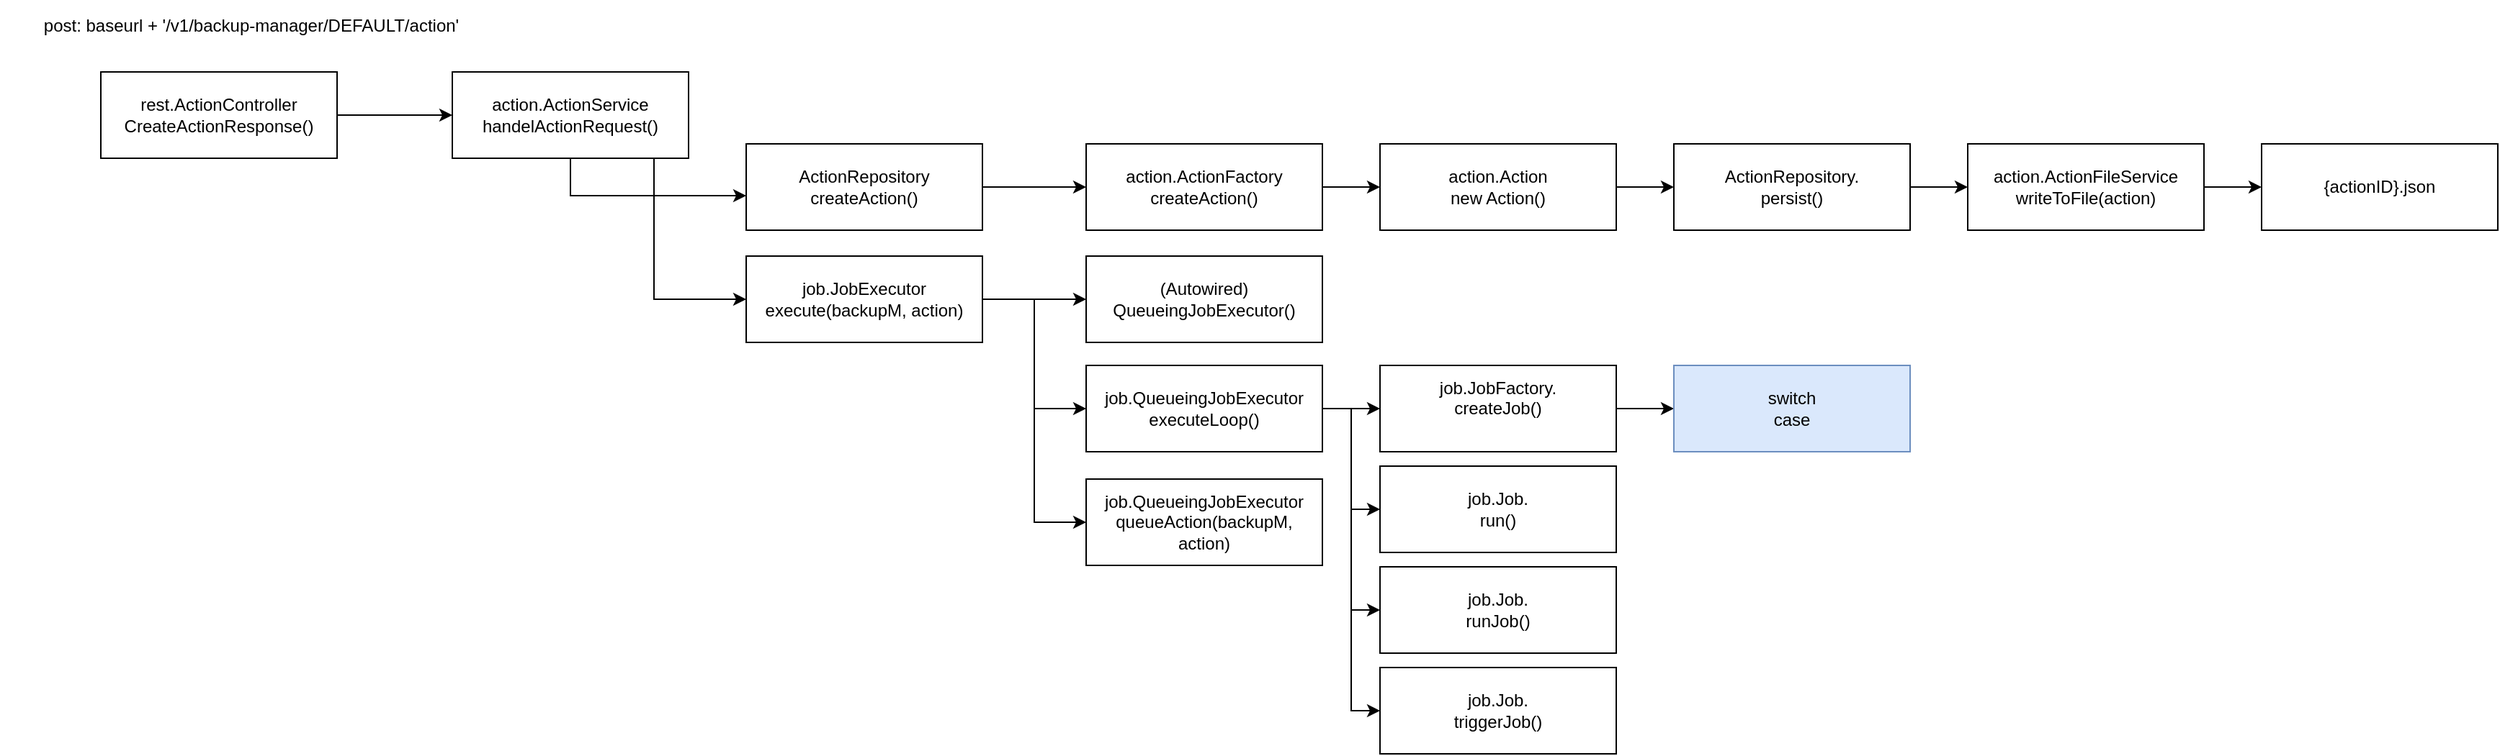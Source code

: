 <mxfile version="14.4.9" type="github" pages="4">
  <diagram id="l8VUODxzBlvGZUZWFrYo" name="to-creat-job">
    <mxGraphModel dx="1052" dy="554" grid="0" gridSize="10" guides="1" tooltips="1" connect="1" arrows="1" fold="1" page="0" pageScale="1" pageWidth="850" pageHeight="1100" math="0" shadow="0">
      <root>
        <mxCell id="W6bLSi71WPbcQiLS8aG8-0" />
        <mxCell id="W6bLSi71WPbcQiLS8aG8-1" parent="W6bLSi71WPbcQiLS8aG8-0" />
        <mxCell id="B7JNwQyL8TTCR-ZByWgD-0" value="post: baseurl + &#39;/v1/backup-manager/DEFAULT/action&#39;" style="text;html=1;strokeColor=none;fillColor=none;align=center;verticalAlign=middle;whiteSpace=wrap;rounded=0;" parent="W6bLSi71WPbcQiLS8aG8-1" vertex="1">
          <mxGeometry x="165" y="139" width="349" height="36" as="geometry" />
        </mxCell>
        <mxCell id="B7JNwQyL8TTCR-ZByWgD-56" value="" style="edgeStyle=orthogonalEdgeStyle;rounded=0;orthogonalLoop=1;jettySize=auto;html=1;endArrow=classic;endFill=1;" parent="W6bLSi71WPbcQiLS8aG8-1" source="B7JNwQyL8TTCR-ZByWgD-48" target="B7JNwQyL8TTCR-ZByWgD-55" edge="1">
          <mxGeometry relative="1" as="geometry" />
        </mxCell>
        <UserObject label="&lt;div style=&quot;color: rgb(0 , 0 , 0) ; font-family: &amp;#34;helvetica&amp;#34; ; font-size: 12px ; font-style: normal ; font-weight: 400 ; letter-spacing: normal ; text-align: center ; text-indent: 0px ; text-transform: none ; word-spacing: 0px ; background-color: rgb(255 , 255 , 255)&quot;&gt;rest.ActionController&lt;/div&gt;&lt;div style=&quot;color: rgb(0 , 0 , 0) ; font-family: &amp;#34;helvetica&amp;#34; ; font-size: 12px ; font-style: normal ; font-weight: 400 ; letter-spacing: normal ; text-align: center ; text-indent: 0px ; text-transform: none ; word-spacing: 0px ; background-color: rgb(255 , 255 , 255)&quot;&gt;CreateActionResponse()&lt;/div&gt;" treeRoot="1" id="B7JNwQyL8TTCR-ZByWgD-48">
          <mxCell style="whiteSpace=wrap;html=1;align=center;treeFolding=1;treeMoving=1;newEdgeStyle={&quot;edgeStyle&quot;:&quot;elbowEdgeStyle&quot;,&quot;startArrow&quot;:&quot;none&quot;,&quot;endArrow&quot;:&quot;none&quot;};" parent="W6bLSi71WPbcQiLS8aG8-1" vertex="1">
            <mxGeometry x="235" y="189" width="164" height="60" as="geometry" />
          </mxCell>
        </UserObject>
        <UserObject label="&lt;div style=&quot;color: rgb(0 , 0 , 0) ; font-family: &amp;#34;helvetica&amp;#34; ; font-size: 12px ; font-style: normal ; font-weight: 400 ; letter-spacing: normal ; text-align: center ; text-indent: 0px ; text-transform: none ; word-spacing: 0px ; background-color: rgb(255 , 255 , 255)&quot;&gt;action.ActionService&lt;br&gt;&lt;/div&gt;&lt;div style=&quot;color: rgb(0 , 0 , 0) ; font-family: &amp;#34;helvetica&amp;#34; ; font-size: 12px ; font-style: normal ; font-weight: 400 ; letter-spacing: normal ; text-align: center ; text-indent: 0px ; text-transform: none ; word-spacing: 0px ; background-color: rgb(255 , 255 , 255)&quot;&gt;handelActionRequest()&lt;/div&gt;" id="B7JNwQyL8TTCR-ZByWgD-55">
          <mxCell style="whiteSpace=wrap;html=1;align=center;treeFolding=1;treeMoving=1;newEdgeStyle={&quot;edgeStyle&quot;:&quot;elbowEdgeStyle&quot;,&quot;startArrow&quot;:&quot;none&quot;,&quot;endArrow&quot;:&quot;none&quot;};" parent="W6bLSi71WPbcQiLS8aG8-1" vertex="1">
            <mxGeometry x="479" y="189" width="164" height="60" as="geometry" />
          </mxCell>
        </UserObject>
        <mxCell id="B7JNwQyL8TTCR-ZByWgD-57" value="" style="edgeStyle=orthogonalEdgeStyle;rounded=0;orthogonalLoop=1;jettySize=auto;html=1;endArrow=classic;endFill=1;" parent="W6bLSi71WPbcQiLS8aG8-1" source="B7JNwQyL8TTCR-ZByWgD-55" target="B7JNwQyL8TTCR-ZByWgD-58" edge="1">
          <mxGeometry relative="1" as="geometry">
            <mxPoint x="399" y="219" as="sourcePoint" />
            <Array as="points">
              <mxPoint x="561" y="275" />
            </Array>
          </mxGeometry>
        </mxCell>
        <mxCell id="B7JNwQyL8TTCR-ZByWgD-62" value="" style="edgeStyle=orthogonalEdgeStyle;rounded=0;orthogonalLoop=1;jettySize=auto;html=1;endArrow=classic;endFill=1;" parent="W6bLSi71WPbcQiLS8aG8-1" source="B7JNwQyL8TTCR-ZByWgD-55" target="B7JNwQyL8TTCR-ZByWgD-63" edge="1">
          <mxGeometry relative="1" as="geometry">
            <mxPoint x="399" y="219" as="sourcePoint" />
            <Array as="points">
              <mxPoint x="619" y="347" />
            </Array>
          </mxGeometry>
        </mxCell>
        <mxCell id="B7JNwQyL8TTCR-ZByWgD-79" style="edgeStyle=orthogonalEdgeStyle;rounded=0;orthogonalLoop=1;jettySize=auto;html=1;exitX=1;exitY=0.5;exitDx=0;exitDy=0;entryX=0;entryY=0.5;entryDx=0;entryDy=0;endArrow=classic;endFill=1;" parent="W6bLSi71WPbcQiLS8aG8-1" source="B7JNwQyL8TTCR-ZByWgD-63" target="B7JNwQyL8TTCR-ZByWgD-78" edge="1">
          <mxGeometry relative="1" as="geometry" />
        </mxCell>
        <mxCell id="B7JNwQyL8TTCR-ZByWgD-82" style="edgeStyle=orthogonalEdgeStyle;rounded=0;orthogonalLoop=1;jettySize=auto;html=1;exitX=1;exitY=0.5;exitDx=0;exitDy=0;entryX=0;entryY=0.5;entryDx=0;entryDy=0;endArrow=classic;endFill=1;" parent="W6bLSi71WPbcQiLS8aG8-1" source="B7JNwQyL8TTCR-ZByWgD-63" target="B7JNwQyL8TTCR-ZByWgD-81" edge="1">
          <mxGeometry relative="1" as="geometry" />
        </mxCell>
        <UserObject label="&lt;span style=&quot;color: rgb(0 , 0 , 0) ; font-family: &amp;#34;helvetica&amp;#34; ; font-size: 12px ; font-style: normal ; font-weight: 400 ; letter-spacing: normal ; text-align: center ; text-indent: 0px ; text-transform: none ; word-spacing: 0px ; background-color: rgb(255 , 255 , 255) ; display: inline ; float: none&quot;&gt;job.JobExecutor&lt;/span&gt;&lt;br style=&quot;color: rgb(0 , 0 , 0) ; font-family: &amp;#34;helvetica&amp;#34; ; font-size: 12px ; font-style: normal ; font-weight: 400 ; letter-spacing: normal ; text-align: center ; text-indent: 0px ; text-transform: none ; word-spacing: 0px ; background-color: rgb(255 , 255 , 255)&quot;&gt;&lt;div style=&quot;color: rgb(0 , 0 , 0) ; font-family: &amp;#34;helvetica&amp;#34; ; font-size: 12px ; font-style: normal ; font-weight: 400 ; letter-spacing: normal ; text-align: center ; text-indent: 0px ; text-transform: none ; word-spacing: 0px ; background-color: rgb(255 , 255 , 255)&quot;&gt;execute(backupM, action)&lt;/div&gt;" id="B7JNwQyL8TTCR-ZByWgD-63">
          <mxCell style="whiteSpace=wrap;html=1;align=center;treeFolding=1;treeMoving=1;newEdgeStyle={&quot;edgeStyle&quot;:&quot;elbowEdgeStyle&quot;,&quot;startArrow&quot;:&quot;none&quot;,&quot;endArrow&quot;:&quot;none&quot;};" parent="W6bLSi71WPbcQiLS8aG8-1" vertex="1">
            <mxGeometry x="683" y="317" width="164" height="60" as="geometry" />
          </mxCell>
        </UserObject>
        <mxCell id="B7JNwQyL8TTCR-ZByWgD-68" style="edgeStyle=orthogonalEdgeStyle;rounded=0;orthogonalLoop=1;jettySize=auto;html=1;exitX=1;exitY=0.5;exitDx=0;exitDy=0;entryX=0;entryY=0.5;entryDx=0;entryDy=0;endArrow=classic;endFill=1;" parent="W6bLSi71WPbcQiLS8aG8-1" source="B7JNwQyL8TTCR-ZByWgD-58" target="B7JNwQyL8TTCR-ZByWgD-67" edge="1">
          <mxGeometry relative="1" as="geometry" />
        </mxCell>
        <UserObject label="&lt;div style=&quot;color: rgb(0 , 0 , 0) ; font-family: &amp;#34;helvetica&amp;#34; ; font-size: 12px ; font-style: normal ; font-weight: 400 ; letter-spacing: normal ; text-align: center ; text-indent: 0px ; text-transform: none ; word-spacing: 0px ; background-color: rgb(255 , 255 , 255)&quot;&gt;ActionRepository&lt;/div&gt;&lt;div style=&quot;color: rgb(0 , 0 , 0) ; font-family: &amp;#34;helvetica&amp;#34; ; font-size: 12px ; font-style: normal ; font-weight: 400 ; letter-spacing: normal ; text-align: center ; text-indent: 0px ; text-transform: none ; word-spacing: 0px ; background-color: rgb(255 , 255 , 255)&quot;&gt;createAction()&lt;/div&gt;" id="B7JNwQyL8TTCR-ZByWgD-58">
          <mxCell style="whiteSpace=wrap;html=1;align=center;treeFolding=1;treeMoving=1;newEdgeStyle={&quot;edgeStyle&quot;:&quot;elbowEdgeStyle&quot;,&quot;startArrow&quot;:&quot;none&quot;,&quot;endArrow&quot;:&quot;none&quot;};" parent="W6bLSi71WPbcQiLS8aG8-1" vertex="1">
            <mxGeometry x="683" y="239" width="164" height="60" as="geometry" />
          </mxCell>
        </UserObject>
        <UserObject label="&lt;div style=&quot;color: rgb(0 , 0 , 0) ; font-family: &amp;#34;helvetica&amp;#34; ; font-size: 12px ; font-style: normal ; font-weight: 400 ; letter-spacing: normal ; text-align: center ; text-indent: 0px ; text-transform: none ; word-spacing: 0px ; background-color: rgb(255 , 255 , 255)&quot;&gt;action.ActionFactory&lt;/div&gt;&lt;div style=&quot;color: rgb(0 , 0 , 0) ; font-family: &amp;#34;helvetica&amp;#34; ; font-size: 12px ; font-style: normal ; font-weight: 400 ; letter-spacing: normal ; text-align: center ; text-indent: 0px ; text-transform: none ; word-spacing: 0px ; background-color: rgb(255 , 255 , 255)&quot;&gt;createAction()&lt;/div&gt;" id="B7JNwQyL8TTCR-ZByWgD-67">
          <mxCell style="whiteSpace=wrap;html=1;align=center;treeFolding=1;treeMoving=1;newEdgeStyle={&quot;edgeStyle&quot;:&quot;elbowEdgeStyle&quot;,&quot;startArrow&quot;:&quot;none&quot;,&quot;endArrow&quot;:&quot;none&quot;};" parent="W6bLSi71WPbcQiLS8aG8-1" vertex="1">
            <mxGeometry x="919" y="239" width="164" height="60" as="geometry" />
          </mxCell>
        </UserObject>
        <mxCell id="B7JNwQyL8TTCR-ZByWgD-69" style="edgeStyle=orthogonalEdgeStyle;rounded=0;orthogonalLoop=1;jettySize=auto;html=1;exitX=1;exitY=0.5;exitDx=0;exitDy=0;entryX=0;entryY=0.5;entryDx=0;entryDy=0;endArrow=classic;endFill=1;" parent="W6bLSi71WPbcQiLS8aG8-1" source="B7JNwQyL8TTCR-ZByWgD-67" target="B7JNwQyL8TTCR-ZByWgD-70" edge="1">
          <mxGeometry relative="1" as="geometry">
            <mxPoint x="847" y="269" as="sourcePoint" />
          </mxGeometry>
        </mxCell>
        <UserObject label="&lt;div style=&quot;color: rgb(0 , 0 , 0) ; font-family: &amp;#34;helvetica&amp;#34; ; font-size: 12px ; font-style: normal ; font-weight: 400 ; letter-spacing: normal ; text-align: center ; text-indent: 0px ; text-transform: none ; word-spacing: 0px ; background-color: rgb(255 , 255 , 255)&quot;&gt;action.Action&lt;/div&gt;&lt;div style=&quot;color: rgb(0 , 0 , 0) ; font-family: &amp;#34;helvetica&amp;#34; ; font-size: 12px ; font-style: normal ; font-weight: 400 ; letter-spacing: normal ; text-align: center ; text-indent: 0px ; text-transform: none ; word-spacing: 0px ; background-color: rgb(255 , 255 , 255)&quot;&gt;new Action()&lt;/div&gt;" id="B7JNwQyL8TTCR-ZByWgD-70">
          <mxCell style="whiteSpace=wrap;html=1;align=center;treeFolding=1;treeMoving=1;newEdgeStyle={&quot;edgeStyle&quot;:&quot;elbowEdgeStyle&quot;,&quot;startArrow&quot;:&quot;none&quot;,&quot;endArrow&quot;:&quot;none&quot;};" parent="W6bLSi71WPbcQiLS8aG8-1" vertex="1">
            <mxGeometry x="1123" y="239" width="164" height="60" as="geometry" />
          </mxCell>
        </UserObject>
        <mxCell id="B7JNwQyL8TTCR-ZByWgD-71" style="edgeStyle=orthogonalEdgeStyle;rounded=0;orthogonalLoop=1;jettySize=auto;html=1;exitX=1;exitY=0.5;exitDx=0;exitDy=0;entryX=0;entryY=0.5;entryDx=0;entryDy=0;endArrow=classic;endFill=1;" parent="W6bLSi71WPbcQiLS8aG8-1" source="B7JNwQyL8TTCR-ZByWgD-70" target="B7JNwQyL8TTCR-ZByWgD-72" edge="1">
          <mxGeometry relative="1" as="geometry">
            <mxPoint x="1083" y="269" as="sourcePoint" />
          </mxGeometry>
        </mxCell>
        <UserObject label="&lt;div style=&quot;color: rgb(0 , 0 , 0) ; font-family: &amp;#34;helvetica&amp;#34; ; font-size: 12px ; font-style: normal ; font-weight: 400 ; letter-spacing: normal ; text-align: center ; text-indent: 0px ; text-transform: none ; word-spacing: 0px ; background-color: rgb(255 , 255 , 255)&quot;&gt;ActionRepository.&lt;/div&gt;&lt;div style=&quot;color: rgb(0 , 0 , 0) ; font-family: &amp;#34;helvetica&amp;#34; ; font-size: 12px ; font-style: normal ; font-weight: 400 ; letter-spacing: normal ; text-align: center ; text-indent: 0px ; text-transform: none ; word-spacing: 0px ; background-color: rgb(255 , 255 , 255)&quot;&gt;persist()&lt;/div&gt;" id="B7JNwQyL8TTCR-ZByWgD-72">
          <mxCell style="whiteSpace=wrap;html=1;align=center;treeFolding=1;treeMoving=1;newEdgeStyle={&quot;edgeStyle&quot;:&quot;elbowEdgeStyle&quot;,&quot;startArrow&quot;:&quot;none&quot;,&quot;endArrow&quot;:&quot;none&quot;};" parent="W6bLSi71WPbcQiLS8aG8-1" vertex="1">
            <mxGeometry x="1327" y="239" width="164" height="60" as="geometry" />
          </mxCell>
        </UserObject>
        <mxCell id="B7JNwQyL8TTCR-ZByWgD-73" style="edgeStyle=orthogonalEdgeStyle;rounded=0;orthogonalLoop=1;jettySize=auto;html=1;exitX=1;exitY=0.5;exitDx=0;exitDy=0;entryX=0;entryY=0.5;entryDx=0;entryDy=0;endArrow=classic;endFill=1;" parent="W6bLSi71WPbcQiLS8aG8-1" source="B7JNwQyL8TTCR-ZByWgD-72" target="B7JNwQyL8TTCR-ZByWgD-74" edge="1">
          <mxGeometry relative="1" as="geometry">
            <mxPoint x="1287" y="269" as="sourcePoint" />
          </mxGeometry>
        </mxCell>
        <UserObject label="&lt;div style=&quot;color: rgb(0 , 0 , 0) ; font-family: &amp;#34;helvetica&amp;#34; ; font-size: 12px ; font-style: normal ; font-weight: 400 ; letter-spacing: normal ; text-align: center ; text-indent: 0px ; text-transform: none ; word-spacing: 0px ; background-color: rgb(255 , 255 , 255)&quot;&gt;action.ActionFileService&lt;/div&gt;&lt;div style=&quot;color: rgb(0 , 0 , 0) ; font-family: &amp;#34;helvetica&amp;#34; ; font-size: 12px ; font-style: normal ; font-weight: 400 ; letter-spacing: normal ; text-align: center ; text-indent: 0px ; text-transform: none ; word-spacing: 0px ; background-color: rgb(255 , 255 , 255)&quot;&gt;writeToFile(action)&lt;/div&gt;" id="B7JNwQyL8TTCR-ZByWgD-74">
          <mxCell style="whiteSpace=wrap;html=1;align=center;treeFolding=1;treeMoving=1;newEdgeStyle={&quot;edgeStyle&quot;:&quot;elbowEdgeStyle&quot;,&quot;startArrow&quot;:&quot;none&quot;,&quot;endArrow&quot;:&quot;none&quot;};" parent="W6bLSi71WPbcQiLS8aG8-1" vertex="1">
            <mxGeometry x="1531" y="239" width="164" height="60" as="geometry" />
          </mxCell>
        </UserObject>
        <mxCell id="B7JNwQyL8TTCR-ZByWgD-75" style="edgeStyle=orthogonalEdgeStyle;rounded=0;orthogonalLoop=1;jettySize=auto;html=1;exitX=1;exitY=0.5;exitDx=0;exitDy=0;entryX=0;entryY=0.5;entryDx=0;entryDy=0;endArrow=classic;endFill=1;" parent="W6bLSi71WPbcQiLS8aG8-1" source="B7JNwQyL8TTCR-ZByWgD-74" target="B7JNwQyL8TTCR-ZByWgD-76" edge="1">
          <mxGeometry relative="1" as="geometry">
            <mxPoint x="1491" y="269" as="sourcePoint" />
          </mxGeometry>
        </mxCell>
        <UserObject label="{actionID}.json" id="B7JNwQyL8TTCR-ZByWgD-76">
          <mxCell style="whiteSpace=wrap;html=1;align=center;treeFolding=1;treeMoving=1;newEdgeStyle={&quot;edgeStyle&quot;:&quot;elbowEdgeStyle&quot;,&quot;startArrow&quot;:&quot;none&quot;,&quot;endArrow&quot;:&quot;none&quot;};" parent="W6bLSi71WPbcQiLS8aG8-1" vertex="1">
            <mxGeometry x="1735" y="239" width="164" height="60" as="geometry" />
          </mxCell>
        </UserObject>
        <UserObject label="&lt;div style=&quot;color: rgb(0 , 0 , 0) ; font-family: &amp;#34;helvetica&amp;#34; ; font-size: 12px ; font-style: normal ; font-weight: 400 ; letter-spacing: normal ; text-align: center ; text-indent: 0px ; text-transform: none ; word-spacing: 0px ; background-color: rgb(255 , 255 , 255)&quot;&gt;job.QueueingJobExecutor&lt;br&gt;&lt;/div&gt;&lt;div style=&quot;color: rgb(0 , 0 , 0) ; font-family: &amp;#34;helvetica&amp;#34; ; font-size: 12px ; font-style: normal ; font-weight: 400 ; letter-spacing: normal ; text-align: center ; text-indent: 0px ; text-transform: none ; word-spacing: 0px ; background-color: rgb(255 , 255 , 255)&quot;&gt;queueAction(backupM, action)&lt;/div&gt;" id="B7JNwQyL8TTCR-ZByWgD-78">
          <mxCell style="whiteSpace=wrap;html=1;align=center;treeFolding=1;treeMoving=1;newEdgeStyle={&quot;edgeStyle&quot;:&quot;elbowEdgeStyle&quot;,&quot;startArrow&quot;:&quot;none&quot;,&quot;endArrow&quot;:&quot;none&quot;};" parent="W6bLSi71WPbcQiLS8aG8-1" vertex="1" collapsed="1">
            <mxGeometry x="919" y="472" width="164" height="60" as="geometry" />
          </mxCell>
        </UserObject>
        <UserObject label="&lt;div&gt;(Autowired)&lt;/div&gt;&lt;div&gt;QueueingJobExecutor()&lt;/div&gt;" id="B7JNwQyL8TTCR-ZByWgD-81">
          <mxCell style="whiteSpace=wrap;html=1;align=center;treeFolding=1;treeMoving=1;newEdgeStyle={&quot;edgeStyle&quot;:&quot;elbowEdgeStyle&quot;,&quot;startArrow&quot;:&quot;none&quot;,&quot;endArrow&quot;:&quot;none&quot;};" parent="W6bLSi71WPbcQiLS8aG8-1" vertex="1">
            <mxGeometry x="919" y="317" width="164" height="60" as="geometry" />
          </mxCell>
        </UserObject>
        <mxCell id="B7JNwQyL8TTCR-ZByWgD-83" style="edgeStyle=orthogonalEdgeStyle;rounded=0;orthogonalLoop=1;jettySize=auto;html=1;exitX=1;exitY=0.5;exitDx=0;exitDy=0;entryX=0;entryY=0.5;entryDx=0;entryDy=0;endArrow=classic;endFill=1;" parent="W6bLSi71WPbcQiLS8aG8-1" source="B7JNwQyL8TTCR-ZByWgD-63" target="B7JNwQyL8TTCR-ZByWgD-84" edge="1">
          <mxGeometry relative="1" as="geometry">
            <mxPoint x="847" y="347" as="sourcePoint" />
          </mxGeometry>
        </mxCell>
        <UserObject label="&lt;div style=&quot;color: rgb(0 , 0 , 0) ; font-family: &amp;#34;helvetica&amp;#34; ; font-size: 12px ; font-style: normal ; font-weight: 400 ; letter-spacing: normal ; text-align: center ; text-indent: 0px ; text-transform: none ; word-spacing: 0px ; background-color: rgb(255 , 255 , 255)&quot;&gt;job.QueueingJobExecutor&lt;br&gt;&lt;/div&gt;&lt;div style=&quot;color: rgb(0 , 0 , 0) ; font-family: &amp;#34;helvetica&amp;#34; ; font-size: 12px ; font-style: normal ; font-weight: 400 ; letter-spacing: normal ; text-align: center ; text-indent: 0px ; text-transform: none ; word-spacing: 0px ; background-color: rgb(255 , 255 , 255)&quot;&gt;executeLoop()&lt;br&gt;&lt;/div&gt;" id="B7JNwQyL8TTCR-ZByWgD-84">
          <mxCell style="whiteSpace=wrap;html=1;align=center;treeFolding=1;treeMoving=1;newEdgeStyle={&quot;edgeStyle&quot;:&quot;elbowEdgeStyle&quot;,&quot;startArrow&quot;:&quot;none&quot;,&quot;endArrow&quot;:&quot;none&quot;};" parent="W6bLSi71WPbcQiLS8aG8-1" vertex="1">
            <mxGeometry x="919" y="393" width="164" height="60" as="geometry" />
          </mxCell>
        </UserObject>
        <mxCell id="B7JNwQyL8TTCR-ZByWgD-85" style="edgeStyle=orthogonalEdgeStyle;rounded=0;orthogonalLoop=1;jettySize=auto;html=1;exitX=1;exitY=0.5;exitDx=0;exitDy=0;entryX=0;entryY=0.5;entryDx=0;entryDy=0;endArrow=classic;endFill=1;" parent="W6bLSi71WPbcQiLS8aG8-1" source="B7JNwQyL8TTCR-ZByWgD-84" target="B7JNwQyL8TTCR-ZByWgD-86" edge="1">
          <mxGeometry relative="1" as="geometry">
            <mxPoint x="847" y="347" as="sourcePoint" />
          </mxGeometry>
        </mxCell>
        <UserObject label="&lt;div&gt;job.JobFactory.&lt;/div&gt;&lt;div&gt;createJob()&lt;br style=&quot;color: rgb(0 , 0 , 0) ; font-family: &amp;#34;helvetica&amp;#34; ; font-size: 12px ; font-style: normal ; font-weight: 400 ; letter-spacing: normal ; text-align: center ; text-indent: 0px ; text-transform: none ; word-spacing: 0px ; background-color: rgb(255 , 255 , 255)&quot;&gt;&lt;br&gt;&lt;/div&gt;" id="B7JNwQyL8TTCR-ZByWgD-86">
          <mxCell style="whiteSpace=wrap;html=1;align=center;treeFolding=1;treeMoving=1;newEdgeStyle={&quot;edgeStyle&quot;:&quot;elbowEdgeStyle&quot;,&quot;startArrow&quot;:&quot;none&quot;,&quot;endArrow&quot;:&quot;none&quot;};" parent="W6bLSi71WPbcQiLS8aG8-1" vertex="1">
            <mxGeometry x="1123" y="393" width="164" height="60" as="geometry" />
          </mxCell>
        </UserObject>
        <mxCell id="B7JNwQyL8TTCR-ZByWgD-87" style="edgeStyle=orthogonalEdgeStyle;rounded=0;orthogonalLoop=1;jettySize=auto;html=1;exitX=1;exitY=0.5;exitDx=0;exitDy=0;entryX=0;entryY=0.5;entryDx=0;entryDy=0;endArrow=classic;endFill=1;" parent="W6bLSi71WPbcQiLS8aG8-1" source="B7JNwQyL8TTCR-ZByWgD-84" target="B7JNwQyL8TTCR-ZByWgD-88" edge="1">
          <mxGeometry relative="1" as="geometry">
            <mxPoint x="1083" y="423" as="sourcePoint" />
          </mxGeometry>
        </mxCell>
        <UserObject label="&lt;div&gt;&lt;span style=&quot;color: rgb(0 , 0 , 0) ; font-family: &amp;#34;helvetica&amp;#34; ; font-size: 12px ; font-style: normal ; font-weight: 400 ; letter-spacing: normal ; text-align: center ; text-indent: 0px ; text-transform: none ; word-spacing: 0px ; background-color: rgb(255 , 255 , 255) ; display: inline ; float: none&quot;&gt;job.Job.&lt;/span&gt;&lt;/div&gt;&lt;div&gt;&lt;span style=&quot;color: rgb(0 , 0 , 0) ; font-family: &amp;#34;helvetica&amp;#34; ; font-size: 12px ; font-style: normal ; font-weight: 400 ; letter-spacing: normal ; text-align: center ; text-indent: 0px ; text-transform: none ; word-spacing: 0px ; background-color: rgb(255 , 255 , 255) ; display: inline ; float: none&quot;&gt;run()&lt;/span&gt;&lt;/div&gt;" id="B7JNwQyL8TTCR-ZByWgD-88">
          <mxCell style="whiteSpace=wrap;html=1;align=center;treeFolding=1;treeMoving=1;newEdgeStyle={&quot;edgeStyle&quot;:&quot;elbowEdgeStyle&quot;,&quot;startArrow&quot;:&quot;none&quot;,&quot;endArrow&quot;:&quot;none&quot;};" parent="W6bLSi71WPbcQiLS8aG8-1" vertex="1">
            <mxGeometry x="1123" y="463" width="164" height="60" as="geometry" />
          </mxCell>
        </UserObject>
        <mxCell id="B7JNwQyL8TTCR-ZByWgD-89" style="edgeStyle=orthogonalEdgeStyle;rounded=0;orthogonalLoop=1;jettySize=auto;html=1;exitX=1;exitY=0.5;exitDx=0;exitDy=0;entryX=0;entryY=0.5;entryDx=0;entryDy=0;endArrow=classic;endFill=1;" parent="W6bLSi71WPbcQiLS8aG8-1" source="B7JNwQyL8TTCR-ZByWgD-84" target="B7JNwQyL8TTCR-ZByWgD-90" edge="1">
          <mxGeometry relative="1" as="geometry">
            <mxPoint x="1083" y="423" as="sourcePoint" />
          </mxGeometry>
        </mxCell>
        <UserObject label="&lt;div&gt;&lt;span style=&quot;color: rgb(0 , 0 , 0) ; font-family: &amp;#34;helvetica&amp;#34; ; font-size: 12px ; font-style: normal ; font-weight: 400 ; letter-spacing: normal ; text-align: center ; text-indent: 0px ; text-transform: none ; word-spacing: 0px ; background-color: rgb(255 , 255 , 255) ; display: inline ; float: none&quot;&gt;job.Job.&lt;/span&gt;&lt;/div&gt;&lt;div&gt;&lt;span style=&quot;color: rgb(0 , 0 , 0) ; font-family: &amp;#34;helvetica&amp;#34; ; font-size: 12px ; font-style: normal ; font-weight: 400 ; letter-spacing: normal ; text-align: center ; text-indent: 0px ; text-transform: none ; word-spacing: 0px ; background-color: rgb(255 , 255 , 255) ; display: inline ; float: none&quot;&gt;runJob()&lt;/span&gt;&lt;/div&gt;" id="B7JNwQyL8TTCR-ZByWgD-90">
          <mxCell style="whiteSpace=wrap;html=1;align=center;treeFolding=1;treeMoving=1;newEdgeStyle={&quot;edgeStyle&quot;:&quot;elbowEdgeStyle&quot;,&quot;startArrow&quot;:&quot;none&quot;,&quot;endArrow&quot;:&quot;none&quot;};" parent="W6bLSi71WPbcQiLS8aG8-1" vertex="1">
            <mxGeometry x="1123" y="533" width="164" height="60" as="geometry" />
          </mxCell>
        </UserObject>
        <mxCell id="B7JNwQyL8TTCR-ZByWgD-91" style="edgeStyle=orthogonalEdgeStyle;rounded=0;orthogonalLoop=1;jettySize=auto;html=1;exitX=1;exitY=0.5;exitDx=0;exitDy=0;entryX=0;entryY=0.5;entryDx=0;entryDy=0;endArrow=classic;endFill=1;" parent="W6bLSi71WPbcQiLS8aG8-1" source="B7JNwQyL8TTCR-ZByWgD-84" target="B7JNwQyL8TTCR-ZByWgD-92" edge="1">
          <mxGeometry relative="1" as="geometry">
            <mxPoint x="1083" y="423" as="sourcePoint" />
          </mxGeometry>
        </mxCell>
        <UserObject label="&lt;div&gt;&lt;span style=&quot;color: rgb(0 , 0 , 0) ; font-family: &amp;#34;helvetica&amp;#34; ; font-size: 12px ; font-style: normal ; font-weight: 400 ; letter-spacing: normal ; text-align: center ; text-indent: 0px ; text-transform: none ; word-spacing: 0px ; background-color: rgb(255 , 255 , 255) ; display: inline ; float: none&quot;&gt;job.Job.&lt;/span&gt;&lt;/div&gt;&lt;div&gt;&lt;span style=&quot;color: rgb(0 , 0 , 0) ; font-family: &amp;#34;helvetica&amp;#34; ; font-size: 12px ; font-style: normal ; font-weight: 400 ; letter-spacing: normal ; text-align: center ; text-indent: 0px ; text-transform: none ; word-spacing: 0px ; background-color: rgb(255 , 255 , 255) ; display: inline ; float: none&quot;&gt;triggerJob()&lt;/span&gt;&lt;/div&gt;" id="B7JNwQyL8TTCR-ZByWgD-92">
          <mxCell style="whiteSpace=wrap;html=1;align=center;treeFolding=1;treeMoving=1;newEdgeStyle={&quot;edgeStyle&quot;:&quot;elbowEdgeStyle&quot;,&quot;startArrow&quot;:&quot;none&quot;,&quot;endArrow&quot;:&quot;none&quot;};" parent="W6bLSi71WPbcQiLS8aG8-1" vertex="1">
            <mxGeometry x="1123" y="603" width="164" height="60" as="geometry" />
          </mxCell>
        </UserObject>
        <mxCell id="B7JNwQyL8TTCR-ZByWgD-93" style="edgeStyle=orthogonalEdgeStyle;rounded=0;orthogonalLoop=1;jettySize=auto;html=1;exitX=1;exitY=0.5;exitDx=0;exitDy=0;entryX=0;entryY=0.5;entryDx=0;entryDy=0;endArrow=classic;endFill=1;" parent="W6bLSi71WPbcQiLS8aG8-1" source="B7JNwQyL8TTCR-ZByWgD-78" target="B7JNwQyL8TTCR-ZByWgD-94" edge="1" visible="0">
          <mxGeometry relative="1" as="geometry">
            <mxPoint x="847" y="347" as="sourcePoint" />
          </mxGeometry>
        </mxCell>
        <UserObject label="&lt;div&gt;Action.&lt;/div&gt;&lt;div&gt;persist()&lt;br&gt;&lt;/div&gt;" id="B7JNwQyL8TTCR-ZByWgD-94">
          <mxCell style="whiteSpace=wrap;html=1;align=center;treeFolding=1;treeMoving=1;newEdgeStyle={&quot;edgeStyle&quot;:&quot;elbowEdgeStyle&quot;,&quot;startArrow&quot;:&quot;none&quot;,&quot;endArrow&quot;:&quot;none&quot;};" parent="W6bLSi71WPbcQiLS8aG8-1" vertex="1" visible="0">
            <mxGeometry x="1123" y="472" width="164" height="60" as="geometry" />
          </mxCell>
        </UserObject>
        <mxCell id="B7JNwQyL8TTCR-ZByWgD-95" style="edgeStyle=orthogonalEdgeStyle;rounded=0;orthogonalLoop=1;jettySize=auto;html=1;exitX=1;exitY=0.5;exitDx=0;exitDy=0;entryX=0;entryY=0.5;entryDx=0;entryDy=0;endArrow=classic;endFill=1;" parent="W6bLSi71WPbcQiLS8aG8-1" source="B7JNwQyL8TTCR-ZByWgD-86" target="B7JNwQyL8TTCR-ZByWgD-96" edge="1">
          <mxGeometry relative="1" as="geometry">
            <mxPoint x="1083" y="423" as="sourcePoint" />
          </mxGeometry>
        </mxCell>
        <UserObject label="&lt;div&gt;switch&lt;/div&gt;&lt;div&gt;case&lt;br&gt;&lt;/div&gt;" id="B7JNwQyL8TTCR-ZByWgD-96">
          <mxCell style="whiteSpace=wrap;html=1;align=center;treeFolding=1;treeMoving=1;newEdgeStyle={&quot;edgeStyle&quot;:&quot;elbowEdgeStyle&quot;,&quot;startArrow&quot;:&quot;none&quot;,&quot;endArrow&quot;:&quot;none&quot;};fillColor=#dae8fc;strokeColor=#6c8ebf;" parent="W6bLSi71WPbcQiLS8aG8-1" vertex="1">
            <mxGeometry x="1327" y="393" width="164" height="60" as="geometry" />
          </mxCell>
        </UserObject>
      </root>
    </mxGraphModel>
  </diagram>
  <diagram id="UJOOpWwWc0yH9gOpLHxW" name="create_backup_1">
    <mxGraphModel dx="1052" dy="554" grid="0" gridSize="10" guides="1" tooltips="1" connect="1" arrows="1" fold="1" page="0" pageScale="1" pageWidth="850" pageHeight="1100" math="0" shadow="0">
      <root>
        <mxCell id="3Tikaccu_LZ6TGIIR3Lo-0" />
        <mxCell id="3Tikaccu_LZ6TGIIR3Lo-1" parent="3Tikaccu_LZ6TGIIR3Lo-0" />
        <mxCell id="5VYmlHIp_ThEP_2yrCOS-0" value="post: baseurl + &#39;/v1/backup-manager/DEFAULT/action&#39;" style="text;html=1;strokeColor=none;fillColor=none;align=center;verticalAlign=middle;whiteSpace=wrap;rounded=0;" parent="3Tikaccu_LZ6TGIIR3Lo-1" vertex="1">
          <mxGeometry x="165" y="139" width="349" height="36" as="geometry" />
        </mxCell>
        <mxCell id="5VYmlHIp_ThEP_2yrCOS-1" value="" style="edgeStyle=orthogonalEdgeStyle;rounded=0;orthogonalLoop=1;jettySize=auto;html=1;endArrow=classic;endFill=1;" parent="3Tikaccu_LZ6TGIIR3Lo-1" source="5VYmlHIp_ThEP_2yrCOS-2" target="5VYmlHIp_ThEP_2yrCOS-3" edge="1">
          <mxGeometry relative="1" as="geometry" />
        </mxCell>
        <UserObject label="&lt;div style=&quot;color: rgb(0 , 0 , 0) ; font-family: &amp;#34;helvetica&amp;#34; ; font-size: 12px ; font-style: normal ; font-weight: 400 ; letter-spacing: normal ; text-align: center ; text-indent: 0px ; text-transform: none ; word-spacing: 0px ; background-color: rgb(255 , 255 , 255)&quot;&gt;rest.ActionController&lt;/div&gt;&lt;div style=&quot;color: rgb(0 , 0 , 0) ; font-family: &amp;#34;helvetica&amp;#34; ; font-size: 12px ; font-style: normal ; font-weight: 400 ; letter-spacing: normal ; text-align: center ; text-indent: 0px ; text-transform: none ; word-spacing: 0px ; background-color: rgb(255 , 255 , 255)&quot;&gt;CreateActionResponse()&lt;/div&gt;" treeRoot="1" id="5VYmlHIp_ThEP_2yrCOS-2">
          <mxCell style="whiteSpace=wrap;html=1;align=center;treeFolding=1;treeMoving=1;newEdgeStyle={&quot;edgeStyle&quot;:&quot;elbowEdgeStyle&quot;,&quot;startArrow&quot;:&quot;none&quot;,&quot;endArrow&quot;:&quot;none&quot;};" parent="3Tikaccu_LZ6TGIIR3Lo-1" vertex="1">
            <mxGeometry x="235" y="189" width="164" height="60" as="geometry" />
          </mxCell>
        </UserObject>
        <UserObject label="&lt;div style=&quot;color: rgb(0 , 0 , 0) ; font-family: &amp;#34;helvetica&amp;#34; ; font-size: 12px ; font-style: normal ; font-weight: 400 ; letter-spacing: normal ; text-align: center ; text-indent: 0px ; text-transform: none ; word-spacing: 0px ; background-color: rgb(255 , 255 , 255)&quot;&gt;action.ActionService&lt;br&gt;&lt;/div&gt;&lt;div style=&quot;color: rgb(0 , 0 , 0) ; font-family: &amp;#34;helvetica&amp;#34; ; font-size: 12px ; font-style: normal ; font-weight: 400 ; letter-spacing: normal ; text-align: center ; text-indent: 0px ; text-transform: none ; word-spacing: 0px ; background-color: rgb(255 , 255 , 255)&quot;&gt;handelActionRequest()&lt;/div&gt;" id="5VYmlHIp_ThEP_2yrCOS-3">
          <mxCell style="whiteSpace=wrap;html=1;align=center;treeFolding=1;treeMoving=1;newEdgeStyle={&quot;edgeStyle&quot;:&quot;elbowEdgeStyle&quot;,&quot;startArrow&quot;:&quot;none&quot;,&quot;endArrow&quot;:&quot;none&quot;};" parent="3Tikaccu_LZ6TGIIR3Lo-1" vertex="1">
            <mxGeometry x="479" y="189" width="164" height="60" as="geometry" />
          </mxCell>
        </UserObject>
        <mxCell id="5VYmlHIp_ThEP_2yrCOS-4" value="" style="edgeStyle=orthogonalEdgeStyle;rounded=0;orthogonalLoop=1;jettySize=auto;html=1;endArrow=classic;endFill=1;" parent="3Tikaccu_LZ6TGIIR3Lo-1" source="5VYmlHIp_ThEP_2yrCOS-3" target="5VYmlHIp_ThEP_2yrCOS-10" edge="1">
          <mxGeometry relative="1" as="geometry">
            <mxPoint x="399" y="219" as="sourcePoint" />
            <Array as="points">
              <mxPoint x="561" y="275" />
            </Array>
          </mxGeometry>
        </mxCell>
        <mxCell id="5VYmlHIp_ThEP_2yrCOS-5" value="" style="edgeStyle=orthogonalEdgeStyle;rounded=0;orthogonalLoop=1;jettySize=auto;html=1;endArrow=classic;endFill=1;" parent="3Tikaccu_LZ6TGIIR3Lo-1" source="5VYmlHIp_ThEP_2yrCOS-3" target="5VYmlHIp_ThEP_2yrCOS-8" edge="1">
          <mxGeometry relative="1" as="geometry">
            <mxPoint x="399" y="219" as="sourcePoint" />
            <Array as="points">
              <mxPoint x="619" y="347" />
            </Array>
          </mxGeometry>
        </mxCell>
        <mxCell id="5VYmlHIp_ThEP_2yrCOS-6" style="edgeStyle=orthogonalEdgeStyle;rounded=0;orthogonalLoop=1;jettySize=auto;html=1;exitX=1;exitY=0.5;exitDx=0;exitDy=0;entryX=0;entryY=0.5;entryDx=0;entryDy=0;endArrow=classic;endFill=1;" parent="3Tikaccu_LZ6TGIIR3Lo-1" source="5VYmlHIp_ThEP_2yrCOS-8" target="5VYmlHIp_ThEP_2yrCOS-20" edge="1">
          <mxGeometry relative="1" as="geometry" />
        </mxCell>
        <mxCell id="5VYmlHIp_ThEP_2yrCOS-7" style="edgeStyle=orthogonalEdgeStyle;rounded=0;orthogonalLoop=1;jettySize=auto;html=1;exitX=1;exitY=0.5;exitDx=0;exitDy=0;entryX=0;entryY=0.5;entryDx=0;entryDy=0;endArrow=classic;endFill=1;" parent="3Tikaccu_LZ6TGIIR3Lo-1" source="5VYmlHIp_ThEP_2yrCOS-8" target="5VYmlHIp_ThEP_2yrCOS-21" edge="1">
          <mxGeometry relative="1" as="geometry" />
        </mxCell>
        <UserObject label="&lt;span style=&quot;color: rgb(0 , 0 , 0) ; font-family: &amp;#34;helvetica&amp;#34; ; font-size: 12px ; font-style: normal ; font-weight: 400 ; letter-spacing: normal ; text-align: center ; text-indent: 0px ; text-transform: none ; word-spacing: 0px ; background-color: rgb(255 , 255 , 255) ; display: inline ; float: none&quot;&gt;job.JobExecutor&lt;/span&gt;&lt;br style=&quot;color: rgb(0 , 0 , 0) ; font-family: &amp;#34;helvetica&amp;#34; ; font-size: 12px ; font-style: normal ; font-weight: 400 ; letter-spacing: normal ; text-align: center ; text-indent: 0px ; text-transform: none ; word-spacing: 0px ; background-color: rgb(255 , 255 , 255)&quot;&gt;&lt;div style=&quot;color: rgb(0 , 0 , 0) ; font-family: &amp;#34;helvetica&amp;#34; ; font-size: 12px ; font-style: normal ; font-weight: 400 ; letter-spacing: normal ; text-align: center ; text-indent: 0px ; text-transform: none ; word-spacing: 0px ; background-color: rgb(255 , 255 , 255)&quot;&gt;execute(backupM, action)&lt;/div&gt;" id="5VYmlHIp_ThEP_2yrCOS-8">
          <mxCell style="whiteSpace=wrap;html=1;align=center;treeFolding=1;treeMoving=1;newEdgeStyle={&quot;edgeStyle&quot;:&quot;elbowEdgeStyle&quot;,&quot;startArrow&quot;:&quot;none&quot;,&quot;endArrow&quot;:&quot;none&quot;};" parent="3Tikaccu_LZ6TGIIR3Lo-1" vertex="1">
            <mxGeometry x="683" y="317" width="164" height="60" as="geometry" />
          </mxCell>
        </UserObject>
        <mxCell id="5VYmlHIp_ThEP_2yrCOS-9" style="edgeStyle=orthogonalEdgeStyle;rounded=0;orthogonalLoop=1;jettySize=auto;html=1;exitX=1;exitY=0.5;exitDx=0;exitDy=0;entryX=0;entryY=0.5;entryDx=0;entryDy=0;endArrow=classic;endFill=1;" parent="3Tikaccu_LZ6TGIIR3Lo-1" source="5VYmlHIp_ThEP_2yrCOS-10" target="5VYmlHIp_ThEP_2yrCOS-11" edge="1">
          <mxGeometry relative="1" as="geometry" />
        </mxCell>
        <UserObject label="&lt;div style=&quot;color: rgb(0 , 0 , 0) ; font-family: &amp;#34;helvetica&amp;#34; ; font-size: 12px ; font-style: normal ; font-weight: 400 ; letter-spacing: normal ; text-align: center ; text-indent: 0px ; text-transform: none ; word-spacing: 0px ; background-color: rgb(255 , 255 , 255)&quot;&gt;ActionRepository&lt;/div&gt;&lt;div style=&quot;color: rgb(0 , 0 , 0) ; font-family: &amp;#34;helvetica&amp;#34; ; font-size: 12px ; font-style: normal ; font-weight: 400 ; letter-spacing: normal ; text-align: center ; text-indent: 0px ; text-transform: none ; word-spacing: 0px ; background-color: rgb(255 , 255 , 255)&quot;&gt;createAction()&lt;/div&gt;" id="5VYmlHIp_ThEP_2yrCOS-10">
          <mxCell style="whiteSpace=wrap;html=1;align=center;treeFolding=1;treeMoving=1;newEdgeStyle={&quot;edgeStyle&quot;:&quot;elbowEdgeStyle&quot;,&quot;startArrow&quot;:&quot;none&quot;,&quot;endArrow&quot;:&quot;none&quot;};" parent="3Tikaccu_LZ6TGIIR3Lo-1" vertex="1">
            <mxGeometry x="683" y="239" width="164" height="60" as="geometry" />
          </mxCell>
        </UserObject>
        <UserObject label="&lt;div style=&quot;color: rgb(0 , 0 , 0) ; font-family: &amp;#34;helvetica&amp;#34; ; font-size: 12px ; font-style: normal ; font-weight: 400 ; letter-spacing: normal ; text-align: center ; text-indent: 0px ; text-transform: none ; word-spacing: 0px ; background-color: rgb(255 , 255 , 255)&quot;&gt;action.ActionFactory&lt;/div&gt;&lt;div style=&quot;color: rgb(0 , 0 , 0) ; font-family: &amp;#34;helvetica&amp;#34; ; font-size: 12px ; font-style: normal ; font-weight: 400 ; letter-spacing: normal ; text-align: center ; text-indent: 0px ; text-transform: none ; word-spacing: 0px ; background-color: rgb(255 , 255 , 255)&quot;&gt;createAction()&lt;/div&gt;" id="5VYmlHIp_ThEP_2yrCOS-11">
          <mxCell style="whiteSpace=wrap;html=1;align=center;treeFolding=1;treeMoving=1;newEdgeStyle={&quot;edgeStyle&quot;:&quot;elbowEdgeStyle&quot;,&quot;startArrow&quot;:&quot;none&quot;,&quot;endArrow&quot;:&quot;none&quot;};" parent="3Tikaccu_LZ6TGIIR3Lo-1" vertex="1">
            <mxGeometry x="919" y="239" width="164" height="60" as="geometry" />
          </mxCell>
        </UserObject>
        <mxCell id="5VYmlHIp_ThEP_2yrCOS-12" style="edgeStyle=orthogonalEdgeStyle;rounded=0;orthogonalLoop=1;jettySize=auto;html=1;exitX=1;exitY=0.5;exitDx=0;exitDy=0;entryX=0;entryY=0.5;entryDx=0;entryDy=0;endArrow=classic;endFill=1;" parent="3Tikaccu_LZ6TGIIR3Lo-1" source="5VYmlHIp_ThEP_2yrCOS-11" target="5VYmlHIp_ThEP_2yrCOS-13" edge="1">
          <mxGeometry relative="1" as="geometry">
            <mxPoint x="847" y="269" as="sourcePoint" />
          </mxGeometry>
        </mxCell>
        <UserObject label="&lt;div style=&quot;color: rgb(0 , 0 , 0) ; font-family: &amp;#34;helvetica&amp;#34; ; font-size: 12px ; font-style: normal ; font-weight: 400 ; letter-spacing: normal ; text-align: center ; text-indent: 0px ; text-transform: none ; word-spacing: 0px ; background-color: rgb(255 , 255 , 255)&quot;&gt;action.Action&lt;/div&gt;&lt;div style=&quot;color: rgb(0 , 0 , 0) ; font-family: &amp;#34;helvetica&amp;#34; ; font-size: 12px ; font-style: normal ; font-weight: 400 ; letter-spacing: normal ; text-align: center ; text-indent: 0px ; text-transform: none ; word-spacing: 0px ; background-color: rgb(255 , 255 , 255)&quot;&gt;new Action()&lt;/div&gt;" id="5VYmlHIp_ThEP_2yrCOS-13">
          <mxCell style="whiteSpace=wrap;html=1;align=center;treeFolding=1;treeMoving=1;newEdgeStyle={&quot;edgeStyle&quot;:&quot;elbowEdgeStyle&quot;,&quot;startArrow&quot;:&quot;none&quot;,&quot;endArrow&quot;:&quot;none&quot;};" parent="3Tikaccu_LZ6TGIIR3Lo-1" vertex="1">
            <mxGeometry x="1123" y="239" width="164" height="60" as="geometry" />
          </mxCell>
        </UserObject>
        <mxCell id="5VYmlHIp_ThEP_2yrCOS-14" style="edgeStyle=orthogonalEdgeStyle;rounded=0;orthogonalLoop=1;jettySize=auto;html=1;exitX=1;exitY=0.5;exitDx=0;exitDy=0;entryX=0;entryY=0.5;entryDx=0;entryDy=0;endArrow=classic;endFill=1;" parent="3Tikaccu_LZ6TGIIR3Lo-1" source="5VYmlHIp_ThEP_2yrCOS-13" target="5VYmlHIp_ThEP_2yrCOS-15" edge="1">
          <mxGeometry relative="1" as="geometry">
            <mxPoint x="1083" y="269" as="sourcePoint" />
          </mxGeometry>
        </mxCell>
        <UserObject label="&lt;div style=&quot;color: rgb(0 , 0 , 0) ; font-family: &amp;#34;helvetica&amp;#34; ; font-size: 12px ; font-style: normal ; font-weight: 400 ; letter-spacing: normal ; text-align: center ; text-indent: 0px ; text-transform: none ; word-spacing: 0px ; background-color: rgb(255 , 255 , 255)&quot;&gt;ActionRepository.&lt;/div&gt;&lt;div style=&quot;color: rgb(0 , 0 , 0) ; font-family: &amp;#34;helvetica&amp;#34; ; font-size: 12px ; font-style: normal ; font-weight: 400 ; letter-spacing: normal ; text-align: center ; text-indent: 0px ; text-transform: none ; word-spacing: 0px ; background-color: rgb(255 , 255 , 255)&quot;&gt;persist()&lt;/div&gt;" id="5VYmlHIp_ThEP_2yrCOS-15">
          <mxCell style="whiteSpace=wrap;html=1;align=center;treeFolding=1;treeMoving=1;newEdgeStyle={&quot;edgeStyle&quot;:&quot;elbowEdgeStyle&quot;,&quot;startArrow&quot;:&quot;none&quot;,&quot;endArrow&quot;:&quot;none&quot;};" parent="3Tikaccu_LZ6TGIIR3Lo-1" vertex="1">
            <mxGeometry x="1327" y="239" width="164" height="60" as="geometry" />
          </mxCell>
        </UserObject>
        <mxCell id="5VYmlHIp_ThEP_2yrCOS-16" style="edgeStyle=orthogonalEdgeStyle;rounded=0;orthogonalLoop=1;jettySize=auto;html=1;exitX=1;exitY=0.5;exitDx=0;exitDy=0;entryX=0;entryY=0.5;entryDx=0;entryDy=0;endArrow=classic;endFill=1;" parent="3Tikaccu_LZ6TGIIR3Lo-1" source="5VYmlHIp_ThEP_2yrCOS-15" target="5VYmlHIp_ThEP_2yrCOS-17" edge="1">
          <mxGeometry relative="1" as="geometry">
            <mxPoint x="1287" y="269" as="sourcePoint" />
          </mxGeometry>
        </mxCell>
        <UserObject label="&lt;div style=&quot;color: rgb(0 , 0 , 0) ; font-family: &amp;#34;helvetica&amp;#34; ; font-size: 12px ; font-style: normal ; font-weight: 400 ; letter-spacing: normal ; text-align: center ; text-indent: 0px ; text-transform: none ; word-spacing: 0px ; background-color: rgb(255 , 255 , 255)&quot;&gt;action.ActionFileService&lt;/div&gt;&lt;div style=&quot;color: rgb(0 , 0 , 0) ; font-family: &amp;#34;helvetica&amp;#34; ; font-size: 12px ; font-style: normal ; font-weight: 400 ; letter-spacing: normal ; text-align: center ; text-indent: 0px ; text-transform: none ; word-spacing: 0px ; background-color: rgb(255 , 255 , 255)&quot;&gt;writeToFile(action)&lt;/div&gt;" id="5VYmlHIp_ThEP_2yrCOS-17">
          <mxCell style="whiteSpace=wrap;html=1;align=center;treeFolding=1;treeMoving=1;newEdgeStyle={&quot;edgeStyle&quot;:&quot;elbowEdgeStyle&quot;,&quot;startArrow&quot;:&quot;none&quot;,&quot;endArrow&quot;:&quot;none&quot;};" parent="3Tikaccu_LZ6TGIIR3Lo-1" vertex="1">
            <mxGeometry x="1531" y="239" width="164" height="60" as="geometry" />
          </mxCell>
        </UserObject>
        <mxCell id="5VYmlHIp_ThEP_2yrCOS-18" style="edgeStyle=orthogonalEdgeStyle;rounded=0;orthogonalLoop=1;jettySize=auto;html=1;exitX=1;exitY=0.5;exitDx=0;exitDy=0;entryX=0;entryY=0.5;entryDx=0;entryDy=0;endArrow=classic;endFill=1;" parent="3Tikaccu_LZ6TGIIR3Lo-1" source="5VYmlHIp_ThEP_2yrCOS-17" target="5VYmlHIp_ThEP_2yrCOS-19" edge="1">
          <mxGeometry relative="1" as="geometry">
            <mxPoint x="1491" y="269" as="sourcePoint" />
          </mxGeometry>
        </mxCell>
        <UserObject label="backup-managers\DEFAULT\ actions\56198.json" id="5VYmlHIp_ThEP_2yrCOS-19">
          <mxCell style="whiteSpace=wrap;html=1;align=center;treeFolding=1;treeMoving=1;newEdgeStyle={&quot;edgeStyle&quot;:&quot;elbowEdgeStyle&quot;,&quot;startArrow&quot;:&quot;none&quot;,&quot;endArrow&quot;:&quot;none&quot;};fillColor=#60a917;strokeColor=#2D7600;fontColor=#ffffff;" parent="3Tikaccu_LZ6TGIIR3Lo-1" vertex="1">
            <mxGeometry x="1735" y="239" width="164" height="60" as="geometry" />
          </mxCell>
        </UserObject>
        <UserObject label="&lt;div style=&quot;color: rgb(0 , 0 , 0) ; font-family: &amp;#34;helvetica&amp;#34; ; font-size: 12px ; font-style: normal ; font-weight: 400 ; letter-spacing: normal ; text-align: center ; text-indent: 0px ; text-transform: none ; word-spacing: 0px ; background-color: rgb(255 , 255 , 255)&quot;&gt;job.QueueingJobExecutor&lt;br&gt;&lt;/div&gt;&lt;div style=&quot;color: rgb(0 , 0 , 0) ; font-family: &amp;#34;helvetica&amp;#34; ; font-size: 12px ; font-style: normal ; font-weight: 400 ; letter-spacing: normal ; text-align: center ; text-indent: 0px ; text-transform: none ; word-spacing: 0px ; background-color: rgb(255 , 255 , 255)&quot;&gt;queueAction(backupM, action)&lt;/div&gt;" id="5VYmlHIp_ThEP_2yrCOS-20">
          <mxCell style="whiteSpace=wrap;html=1;align=center;treeFolding=1;treeMoving=1;newEdgeStyle={&quot;edgeStyle&quot;:&quot;elbowEdgeStyle&quot;,&quot;startArrow&quot;:&quot;none&quot;,&quot;endArrow&quot;:&quot;none&quot;};" parent="3Tikaccu_LZ6TGIIR3Lo-1" vertex="1" collapsed="1">
            <mxGeometry x="919" y="472" width="164" height="60" as="geometry" />
          </mxCell>
        </UserObject>
        <UserObject label="&lt;div&gt;(Autowired)&lt;/div&gt;&lt;div&gt;QueueingJobExecutor()&lt;/div&gt;" id="5VYmlHIp_ThEP_2yrCOS-21">
          <mxCell style="whiteSpace=wrap;html=1;align=center;treeFolding=1;treeMoving=1;newEdgeStyle={&quot;edgeStyle&quot;:&quot;elbowEdgeStyle&quot;,&quot;startArrow&quot;:&quot;none&quot;,&quot;endArrow&quot;:&quot;none&quot;};" parent="3Tikaccu_LZ6TGIIR3Lo-1" vertex="1">
            <mxGeometry x="919" y="317" width="164" height="60" as="geometry" />
          </mxCell>
        </UserObject>
        <mxCell id="5VYmlHIp_ThEP_2yrCOS-22" style="edgeStyle=orthogonalEdgeStyle;rounded=0;orthogonalLoop=1;jettySize=auto;html=1;exitX=1;exitY=0.5;exitDx=0;exitDy=0;entryX=0;entryY=0.5;entryDx=0;entryDy=0;endArrow=classic;endFill=1;" parent="3Tikaccu_LZ6TGIIR3Lo-1" source="5VYmlHIp_ThEP_2yrCOS-8" target="5VYmlHIp_ThEP_2yrCOS-23" edge="1">
          <mxGeometry relative="1" as="geometry">
            <mxPoint x="847" y="347" as="sourcePoint" />
          </mxGeometry>
        </mxCell>
        <UserObject label="&lt;div style=&quot;color: rgb(0 , 0 , 0) ; font-family: &amp;#34;helvetica&amp;#34; ; font-size: 12px ; font-style: normal ; font-weight: 400 ; letter-spacing: normal ; text-align: center ; text-indent: 0px ; text-transform: none ; word-spacing: 0px ; background-color: rgb(255 , 255 , 255)&quot;&gt;job.QueueingJobExecutor&lt;br&gt;&lt;/div&gt;&lt;div style=&quot;color: rgb(0 , 0 , 0) ; font-family: &amp;#34;helvetica&amp;#34; ; font-size: 12px ; font-style: normal ; font-weight: 400 ; letter-spacing: normal ; text-align: center ; text-indent: 0px ; text-transform: none ; word-spacing: 0px ; background-color: rgb(255 , 255 , 255)&quot;&gt;executeLoop()&lt;br&gt;&lt;/div&gt;" id="5VYmlHIp_ThEP_2yrCOS-23">
          <mxCell style="whiteSpace=wrap;html=1;align=center;treeFolding=1;treeMoving=1;newEdgeStyle={&quot;edgeStyle&quot;:&quot;elbowEdgeStyle&quot;,&quot;startArrow&quot;:&quot;none&quot;,&quot;endArrow&quot;:&quot;none&quot;};" parent="3Tikaccu_LZ6TGIIR3Lo-1" vertex="1">
            <mxGeometry x="919" y="393" width="164" height="60" as="geometry" />
          </mxCell>
        </UserObject>
        <mxCell id="5VYmlHIp_ThEP_2yrCOS-24" style="edgeStyle=orthogonalEdgeStyle;rounded=0;orthogonalLoop=1;jettySize=auto;html=1;exitX=1;exitY=0.5;exitDx=0;exitDy=0;entryX=0;entryY=0.5;entryDx=0;entryDy=0;endArrow=classic;endFill=1;" parent="3Tikaccu_LZ6TGIIR3Lo-1" source="5VYmlHIp_ThEP_2yrCOS-23" target="5VYmlHIp_ThEP_2yrCOS-25" edge="1">
          <mxGeometry relative="1" as="geometry">
            <mxPoint x="847" y="347" as="sourcePoint" />
          </mxGeometry>
        </mxCell>
        <UserObject label="&lt;div&gt;job.JobFactory.&lt;/div&gt;&lt;div&gt;createJob()&lt;br style=&quot;color: rgb(0 , 0 , 0) ; font-family: &amp;#34;helvetica&amp;#34; ; font-size: 12px ; font-style: normal ; font-weight: 400 ; letter-spacing: normal ; text-align: center ; text-indent: 0px ; text-transform: none ; word-spacing: 0px ; background-color: rgb(255 , 255 , 255)&quot;&gt;&lt;br&gt;&lt;/div&gt;" id="5VYmlHIp_ThEP_2yrCOS-25">
          <mxCell style="whiteSpace=wrap;html=1;align=center;treeFolding=1;treeMoving=1;newEdgeStyle={&quot;edgeStyle&quot;:&quot;elbowEdgeStyle&quot;,&quot;startArrow&quot;:&quot;none&quot;,&quot;endArrow&quot;:&quot;none&quot;};" parent="3Tikaccu_LZ6TGIIR3Lo-1" vertex="1">
            <mxGeometry x="1123" y="393" width="164" height="60" as="geometry" />
          </mxCell>
        </UserObject>
        <mxCell id="5VYmlHIp_ThEP_2yrCOS-26" style="edgeStyle=orthogonalEdgeStyle;rounded=0;orthogonalLoop=1;jettySize=auto;html=1;exitX=1;exitY=0.5;exitDx=0;exitDy=0;entryX=0;entryY=0.5;entryDx=0;entryDy=0;endArrow=classic;endFill=1;" parent="3Tikaccu_LZ6TGIIR3Lo-1" source="5VYmlHIp_ThEP_2yrCOS-23" target="5VYmlHIp_ThEP_2yrCOS-27" edge="1">
          <mxGeometry relative="1" as="geometry">
            <mxPoint x="1083" y="423" as="sourcePoint" />
          </mxGeometry>
        </mxCell>
        <UserObject label="&lt;div&gt;&lt;span style=&quot;color: rgb(0 , 0 , 0) ; font-family: &amp;#34;helvetica&amp;#34; ; font-size: 12px ; font-style: normal ; font-weight: 400 ; letter-spacing: normal ; text-align: center ; text-indent: 0px ; text-transform: none ; word-spacing: 0px ; background-color: rgb(255 , 255 , 255) ; display: inline ; float: none&quot;&gt;job.Job.&lt;/span&gt;&lt;/div&gt;&lt;div&gt;&lt;span style=&quot;color: rgb(0 , 0 , 0) ; font-family: &amp;#34;helvetica&amp;#34; ; font-size: 12px ; font-style: normal ; font-weight: 400 ; letter-spacing: normal ; text-align: center ; text-indent: 0px ; text-transform: none ; word-spacing: 0px ; background-color: rgb(255 , 255 , 255) ; display: inline ; float: none&quot;&gt;run()&lt;/span&gt;&lt;/div&gt;" id="5VYmlHIp_ThEP_2yrCOS-27">
          <mxCell style="whiteSpace=wrap;html=1;align=center;treeFolding=1;treeMoving=1;newEdgeStyle={&quot;edgeStyle&quot;:&quot;elbowEdgeStyle&quot;,&quot;startArrow&quot;:&quot;none&quot;,&quot;endArrow&quot;:&quot;none&quot;};" parent="3Tikaccu_LZ6TGIIR3Lo-1" vertex="1">
            <mxGeometry x="1123" y="463" width="164" height="60" as="geometry" />
          </mxCell>
        </UserObject>
        <mxCell id="5VYmlHIp_ThEP_2yrCOS-28" style="edgeStyle=orthogonalEdgeStyle;rounded=0;orthogonalLoop=1;jettySize=auto;html=1;exitX=1;exitY=0.5;exitDx=0;exitDy=0;entryX=0;entryY=0.5;entryDx=0;entryDy=0;endArrow=classic;endFill=1;" parent="3Tikaccu_LZ6TGIIR3Lo-1" source="5VYmlHIp_ThEP_2yrCOS-23" target="5VYmlHIp_ThEP_2yrCOS-29" edge="1">
          <mxGeometry relative="1" as="geometry">
            <mxPoint x="1083" y="423" as="sourcePoint" />
          </mxGeometry>
        </mxCell>
        <UserObject label="&lt;div&gt;&lt;span style=&quot;color: rgb(0 , 0 , 0) ; font-family: &amp;#34;helvetica&amp;#34; ; font-size: 12px ; font-style: normal ; font-weight: 400 ; letter-spacing: normal ; text-align: center ; text-indent: 0px ; text-transform: none ; word-spacing: 0px ; background-color: rgb(255 , 255 , 255) ; display: inline ; float: none&quot;&gt;job.Job.&lt;/span&gt;&lt;/div&gt;&lt;div&gt;&lt;span style=&quot;color: rgb(0 , 0 , 0) ; font-family: &amp;#34;helvetica&amp;#34; ; font-size: 12px ; font-style: normal ; font-weight: 400 ; letter-spacing: normal ; text-align: center ; text-indent: 0px ; text-transform: none ; word-spacing: 0px ; background-color: rgb(255 , 255 , 255) ; display: inline ; float: none&quot;&gt;runJob()&lt;/span&gt;&lt;/div&gt;" id="5VYmlHIp_ThEP_2yrCOS-29">
          <mxCell style="whiteSpace=wrap;html=1;align=center;treeFolding=1;treeMoving=1;newEdgeStyle={&quot;edgeStyle&quot;:&quot;elbowEdgeStyle&quot;,&quot;startArrow&quot;:&quot;none&quot;,&quot;endArrow&quot;:&quot;none&quot;};" parent="3Tikaccu_LZ6TGIIR3Lo-1" vertex="1">
            <mxGeometry x="1123" y="533" width="164" height="60" as="geometry" />
          </mxCell>
        </UserObject>
        <mxCell id="5VYmlHIp_ThEP_2yrCOS-30" style="edgeStyle=orthogonalEdgeStyle;rounded=0;orthogonalLoop=1;jettySize=auto;html=1;exitX=1;exitY=0.5;exitDx=0;exitDy=0;entryX=0;entryY=0.5;entryDx=0;entryDy=0;endArrow=classic;endFill=1;" parent="3Tikaccu_LZ6TGIIR3Lo-1" source="5VYmlHIp_ThEP_2yrCOS-23" target="5VYmlHIp_ThEP_2yrCOS-31" edge="1">
          <mxGeometry relative="1" as="geometry">
            <mxPoint x="1083" y="423" as="sourcePoint" />
          </mxGeometry>
        </mxCell>
        <UserObject label="&lt;div&gt;&lt;span style=&quot;color: rgb(0 , 0 , 0) ; font-family: &amp;#34;helvetica&amp;#34; ; font-size: 12px ; font-style: normal ; font-weight: 400 ; letter-spacing: normal ; text-align: center ; text-indent: 0px ; text-transform: none ; word-spacing: 0px ; background-color: rgb(255 , 255 , 255) ; display: inline ; float: none&quot;&gt;(abstract)&lt;br&gt;&lt;/span&gt;&lt;/div&gt;&lt;div&gt;&lt;span style=&quot;color: rgb(0 , 0 , 0) ; font-family: &amp;#34;helvetica&amp;#34; ; font-size: 12px ; font-style: normal ; font-weight: 400 ; letter-spacing: normal ; text-align: center ; text-indent: 0px ; text-transform: none ; word-spacing: 0px ; background-color: rgb(255 , 255 , 255) ; display: inline ; float: none&quot;&gt;job.Job.&lt;/span&gt;&lt;/div&gt;&lt;div&gt;&lt;span style=&quot;color: rgb(0 , 0 , 0) ; font-family: &amp;#34;helvetica&amp;#34; ; font-size: 12px ; font-style: normal ; font-weight: 400 ; letter-spacing: normal ; text-align: center ; text-indent: 0px ; text-transform: none ; word-spacing: 0px ; background-color: rgb(255 , 255 , 255) ; display: inline ; float: none&quot;&gt;&amp;nbsp;triggerJob()&lt;/span&gt;&lt;/div&gt;" id="5VYmlHIp_ThEP_2yrCOS-31">
          <mxCell style="whiteSpace=wrap;html=1;align=center;treeFolding=1;treeMoving=1;newEdgeStyle={&quot;edgeStyle&quot;:&quot;elbowEdgeStyle&quot;,&quot;startArrow&quot;:&quot;none&quot;,&quot;endArrow&quot;:&quot;none&quot;};" parent="3Tikaccu_LZ6TGIIR3Lo-1" vertex="1">
            <mxGeometry x="1123" y="603" width="164" height="60" as="geometry" />
          </mxCell>
        </UserObject>
        <mxCell id="5VYmlHIp_ThEP_2yrCOS-32" style="edgeStyle=orthogonalEdgeStyle;rounded=0;orthogonalLoop=1;jettySize=auto;html=1;exitX=1;exitY=0.5;exitDx=0;exitDy=0;entryX=0;entryY=0.5;entryDx=0;entryDy=0;endArrow=classic;endFill=1;" parent="3Tikaccu_LZ6TGIIR3Lo-1" source="5VYmlHIp_ThEP_2yrCOS-25" target="5VYmlHIp_ThEP_2yrCOS-33" edge="1">
          <mxGeometry relative="1" as="geometry">
            <mxPoint x="1083" y="423" as="sourcePoint" />
          </mxGeometry>
        </mxCell>
        <UserObject label="&lt;div&gt;JobFactory.&lt;/div&gt;&lt;div&gt;getCreateBackupJob&lt;br&gt;&lt;/div&gt;" id="5VYmlHIp_ThEP_2yrCOS-33">
          <mxCell style="whiteSpace=wrap;html=1;align=center;treeFolding=1;treeMoving=1;newEdgeStyle={&quot;edgeStyle&quot;:&quot;elbowEdgeStyle&quot;,&quot;startArrow&quot;:&quot;none&quot;,&quot;endArrow&quot;:&quot;none&quot;};fillColor=#dae8fc;strokeColor=#6c8ebf;" parent="3Tikaccu_LZ6TGIIR3Lo-1" vertex="1">
            <mxGeometry x="1327" y="393" width="164" height="60" as="geometry" />
          </mxCell>
        </UserObject>
        <mxCell id="5VYmlHIp_ThEP_2yrCOS-34" style="edgeStyle=orthogonalEdgeStyle;rounded=0;orthogonalLoop=1;jettySize=auto;html=1;exitX=1;exitY=0.5;exitDx=0;exitDy=0;entryX=0;entryY=0.5;entryDx=0;entryDy=0;endArrow=classic;endFill=1;" parent="3Tikaccu_LZ6TGIIR3Lo-1" source="5VYmlHIp_ThEP_2yrCOS-33" target="5VYmlHIp_ThEP_2yrCOS-35" edge="1">
          <mxGeometry relative="1" as="geometry">
            <mxPoint x="1287" y="423" as="sourcePoint" />
          </mxGeometry>
        </mxCell>
        <UserObject label="&lt;div&gt;JobWithStages.&lt;/div&gt;&lt;div&gt;setJobStage() ?&lt;br&gt;&lt;/div&gt;" id="5VYmlHIp_ThEP_2yrCOS-35">
          <mxCell style="whiteSpace=wrap;html=1;align=center;treeFolding=1;treeMoving=1;newEdgeStyle={&quot;edgeStyle&quot;:&quot;elbowEdgeStyle&quot;,&quot;startArrow&quot;:&quot;none&quot;,&quot;endArrow&quot;:&quot;none&quot;};fillColor=#f8cecc;strokeColor=#b85450;" parent="3Tikaccu_LZ6TGIIR3Lo-1" vertex="1">
            <mxGeometry x="1531" y="393" width="164" height="60" as="geometry" />
          </mxCell>
        </UserObject>
        <mxCell id="5VYmlHIp_ThEP_2yrCOS-36" style="edgeStyle=orthogonalEdgeStyle;rounded=0;orthogonalLoop=1;jettySize=auto;html=1;exitX=1;exitY=0.5;exitDx=0;exitDy=0;entryX=0;entryY=0.5;entryDx=0;entryDy=0;endArrow=classic;endFill=1;" parent="3Tikaccu_LZ6TGIIR3Lo-1" source="5VYmlHIp_ThEP_2yrCOS-31" target="5VYmlHIp_ThEP_2yrCOS-37" edge="1">
          <mxGeometry relative="1" as="geometry">
            <mxPoint x="1083" y="423" as="sourcePoint" />
          </mxGeometry>
        </mxCell>
        <UserObject label="&lt;span&gt;CreateBackupJob&lt;/span&gt;&lt;div&gt;&lt;span&gt;&lt;span style=&quot;color: rgb(0 , 0 , 0) ; font-family: &amp;#34;helvetica&amp;#34; ; font-size: 12px ; font-style: normal ; font-weight: 400 ; letter-spacing: normal ; text-align: center ; text-indent: 0px ; text-transform: none ; word-spacing: 0px ; display: inline ; float: none&quot;&gt;&amp;nbsp;triggerJob()&lt;/span&gt;&lt;/span&gt;&lt;/div&gt;" id="5VYmlHIp_ThEP_2yrCOS-37">
          <mxCell style="whiteSpace=wrap;html=1;align=center;treeFolding=1;treeMoving=1;newEdgeStyle={&quot;edgeStyle&quot;:&quot;elbowEdgeStyle&quot;,&quot;startArrow&quot;:&quot;none&quot;,&quot;endArrow&quot;:&quot;none&quot;};fillColor=#dae8fc;strokeColor=#6c8ebf;" parent="3Tikaccu_LZ6TGIIR3Lo-1" vertex="1">
            <mxGeometry x="1327" y="603" width="164" height="60" as="geometry" />
          </mxCell>
        </UserObject>
        <mxCell id="5VYmlHIp_ThEP_2yrCOS-38" style="edgeStyle=orthogonalEdgeStyle;rounded=0;orthogonalLoop=1;jettySize=auto;html=1;exitX=1;exitY=0.5;exitDx=0;exitDy=0;entryX=0;entryY=0.5;entryDx=0;entryDy=0;endArrow=classic;endFill=1;" parent="3Tikaccu_LZ6TGIIR3Lo-1" source="5VYmlHIp_ThEP_2yrCOS-37" target="5VYmlHIp_ThEP_2yrCOS-39" edge="1">
          <mxGeometry relative="1" as="geometry">
            <mxPoint x="1287" y="633" as="sourcePoint" />
          </mxGeometry>
        </mxCell>
        <UserObject label="&lt;div style=&quot;color: rgb(0 , 0 , 0) ; font-family: &amp;#34;helvetica&amp;#34; ; font-size: 12px ; font-style: normal ; font-weight: 400 ; letter-spacing: normal ; text-align: center ; text-indent: 0px ; text-transform: none ; word-spacing: 0px&quot;&gt;&lt;span&gt;BackupRepository&lt;/span&gt;&lt;/div&gt;&lt;div style=&quot;color: rgb(0 , 0 , 0) ; font-family: &amp;#34;helvetica&amp;#34; ; font-size: 12px ; font-style: normal ; font-weight: 400 ; letter-spacing: normal ; text-align: center ; text-indent: 0px ; text-transform: none ; word-spacing: 0px&quot;&gt;&lt;span&gt;createBackup(BM, action, agents)&lt;/span&gt;&lt;/div&gt;" id="5VYmlHIp_ThEP_2yrCOS-39">
          <mxCell style="whiteSpace=wrap;html=1;align=center;treeFolding=1;treeMoving=1;newEdgeStyle={&quot;edgeStyle&quot;:&quot;elbowEdgeStyle&quot;,&quot;startArrow&quot;:&quot;none&quot;,&quot;endArrow&quot;:&quot;none&quot;};fillColor=#dae8fc;strokeColor=#6c8ebf;" parent="3Tikaccu_LZ6TGIIR3Lo-1" vertex="1">
            <mxGeometry x="1531" y="603" width="164" height="60" as="geometry" />
          </mxCell>
        </UserObject>
        <mxCell id="5VYmlHIp_ThEP_2yrCOS-40" style="edgeStyle=orthogonalEdgeStyle;rounded=0;orthogonalLoop=1;jettySize=auto;html=1;exitX=1;exitY=0.5;exitDx=0;exitDy=0;entryX=0;entryY=0.5;entryDx=0;entryDy=0;endArrow=classic;endFill=1;" parent="3Tikaccu_LZ6TGIIR3Lo-1" source="5VYmlHIp_ThEP_2yrCOS-37" target="5VYmlHIp_ThEP_2yrCOS-41" edge="1">
          <mxGeometry relative="1" as="geometry">
            <mxPoint x="1287" y="633" as="sourcePoint" />
          </mxGeometry>
        </mxCell>
        <UserObject label="&lt;div style=&quot;color: rgb(0 , 0 , 0) ; font-family: &amp;#34;helvetica&amp;#34; ; font-size: 12px ; font-style: normal ; font-weight: 400 ; letter-spacing: normal ; text-align: center ; text-indent: 0px ; text-transform: none ; word-spacing: 0px&quot;&gt;&lt;span&gt;StorageMetadataFileService&lt;/span&gt;&lt;span&gt;&lt;br&gt;&lt;/span&gt;&lt;/div&gt;&lt;div style=&quot;color: rgb(0 , 0 , 0) ; font-family: &amp;#34;helvetica&amp;#34; ; font-size: 12px ; font-style: normal ; font-weight: 400 ; letter-spacing: normal ; text-align: center ; text-indent: 0px ; text-transform: none ; word-spacing: 0px&quot;&gt;&lt;span&gt;createStorageMetadataFile()&lt;/span&gt;&lt;/div&gt;" id="5VYmlHIp_ThEP_2yrCOS-41">
          <mxCell style="whiteSpace=wrap;html=1;align=center;treeFolding=1;treeMoving=1;newEdgeStyle={&quot;edgeStyle&quot;:&quot;elbowEdgeStyle&quot;,&quot;startArrow&quot;:&quot;none&quot;,&quot;endArrow&quot;:&quot;none&quot;};fillColor=#dae8fc;strokeColor=#6c8ebf;" parent="3Tikaccu_LZ6TGIIR3Lo-1" vertex="1">
            <mxGeometry x="1531" y="740" width="164" height="60" as="geometry" />
          </mxCell>
        </UserObject>
        <mxCell id="5VYmlHIp_ThEP_2yrCOS-42" style="edgeStyle=orthogonalEdgeStyle;rounded=0;orthogonalLoop=1;jettySize=auto;html=1;exitX=1;exitY=0.5;exitDx=0;exitDy=0;entryX=0;entryY=0.5;entryDx=0;entryDy=0;endArrow=classic;endFill=1;" parent="3Tikaccu_LZ6TGIIR3Lo-1" source="5VYmlHIp_ThEP_2yrCOS-37" target="5VYmlHIp_ThEP_2yrCOS-43" edge="1">
          <mxGeometry relative="1" as="geometry">
            <mxPoint x="1491" y="633" as="sourcePoint" />
          </mxGeometry>
        </mxCell>
        <UserObject label="&lt;div&gt;JobStage.&lt;/div&gt;&lt;div&gt;trigger()&lt;br&gt;&lt;/div&gt;" id="5VYmlHIp_ThEP_2yrCOS-43">
          <mxCell style="whiteSpace=wrap;html=1;align=center;treeFolding=1;treeMoving=1;newEdgeStyle={&quot;edgeStyle&quot;:&quot;elbowEdgeStyle&quot;,&quot;startArrow&quot;:&quot;none&quot;,&quot;endArrow&quot;:&quot;none&quot;};fillColor=#dae8fc;strokeColor=#6c8ebf;" parent="3Tikaccu_LZ6TGIIR3Lo-1" vertex="1">
            <mxGeometry x="1531" y="810" width="164" height="60" as="geometry" />
          </mxCell>
        </UserObject>
        <mxCell id="5VYmlHIp_ThEP_2yrCOS-44" style="edgeStyle=orthogonalEdgeStyle;rounded=0;orthogonalLoop=1;jettySize=auto;html=1;exitX=1;exitY=0.5;exitDx=0;exitDy=0;entryX=0;entryY=0.5;entryDx=0;entryDy=0;endArrow=classic;endFill=1;" parent="3Tikaccu_LZ6TGIIR3Lo-1" source="5VYmlHIp_ThEP_2yrCOS-43" target="5VYmlHIp_ThEP_2yrCOS-45" edge="1">
          <mxGeometry relative="1" as="geometry">
            <mxPoint x="1491" y="700" as="sourcePoint" />
          </mxGeometry>
        </mxCell>
        <UserObject label="&lt;div&gt;job.stage.&lt;br&gt;&lt;/div&gt;&lt;div style=&quot;color: rgb(0 , 0 , 0) ; font-family: &amp;#34;helvetica&amp;#34; ; font-size: 12px ; font-style: normal ; font-weight: 400 ; letter-spacing: normal ; text-align: center ; text-indent: 0px ; text-transform: none ; word-spacing: 0px&quot;&gt;&lt;span&gt;ExecutingBackupJobStageV2&lt;/span&gt;&lt;/div&gt;&lt;div style=&quot;color: rgb(0 , 0 , 0) ; font-family: &amp;#34;helvetica&amp;#34; ; font-size: 12px ; font-style: normal ; font-weight: 400 ; letter-spacing: normal ; text-align: center ; text-indent: 0px ; text-transform: none ; word-spacing: 0px&quot;&gt;&lt;span&gt;.handleTrigger()&lt;/span&gt;&lt;/div&gt;" id="5VYmlHIp_ThEP_2yrCOS-45">
          <mxCell style="whiteSpace=wrap;html=1;align=center;treeFolding=1;treeMoving=1;newEdgeStyle={&quot;edgeStyle&quot;:&quot;elbowEdgeStyle&quot;,&quot;startArrow&quot;:&quot;none&quot;,&quot;endArrow&quot;:&quot;none&quot;};fillColor=#dae8fc;strokeColor=#6c8ebf;" parent="3Tikaccu_LZ6TGIIR3Lo-1" vertex="1">
            <mxGeometry x="1735" y="810" width="164" height="60" as="geometry" />
          </mxCell>
        </UserObject>
        <mxCell id="5VYmlHIp_ThEP_2yrCOS-46" style="edgeStyle=orthogonalEdgeStyle;rounded=0;orthogonalLoop=1;jettySize=auto;html=1;exitX=1;exitY=0.5;exitDx=0;exitDy=0;entryX=0;entryY=0.5;entryDx=0;entryDy=0;endArrow=classic;endFill=1;" parent="3Tikaccu_LZ6TGIIR3Lo-1" source="5VYmlHIp_ThEP_2yrCOS-45" target="5VYmlHIp_ThEP_2yrCOS-47" edge="1">
          <mxGeometry relative="1" as="geometry">
            <mxPoint x="1695" y="840" as="sourcePoint" />
          </mxGeometry>
        </mxCell>
        <UserObject label="&lt;div&gt;agent.Agent.&lt;/div&gt;&lt;div&gt;prepareForBackup(job)&lt;br&gt;&lt;/div&gt;" id="5VYmlHIp_ThEP_2yrCOS-47">
          <mxCell style="whiteSpace=wrap;html=1;align=center;treeFolding=1;treeMoving=1;newEdgeStyle={&quot;edgeStyle&quot;:&quot;elbowEdgeStyle&quot;,&quot;startArrow&quot;:&quot;none&quot;,&quot;endArrow&quot;:&quot;none&quot;};fillColor=#dae8fc;strokeColor=#6c8ebf;" parent="3Tikaccu_LZ6TGIIR3Lo-1" vertex="1">
            <mxGeometry x="1939" y="810" width="164" height="60" as="geometry" />
          </mxCell>
        </UserObject>
        <mxCell id="5VYmlHIp_ThEP_2yrCOS-48" style="edgeStyle=orthogonalEdgeStyle;rounded=0;orthogonalLoop=1;jettySize=auto;html=1;exitX=1;exitY=0.5;exitDx=0;exitDy=0;entryX=0;entryY=0.5;entryDx=0;entryDy=0;endArrow=classic;endFill=1;" parent="3Tikaccu_LZ6TGIIR3Lo-1" source="5VYmlHIp_ThEP_2yrCOS-47" target="5VYmlHIp_ThEP_2yrCOS-49" edge="1">
          <mxGeometry relative="1" as="geometry">
            <mxPoint x="1899" y="840" as="sourcePoint" />
          </mxGeometry>
        </mxCell>
        <UserObject label="&lt;div&gt;agent.state&lt;br&gt;&lt;/div&gt;&lt;div style=&quot;color: rgb(0 , 0 , 0) ; font-family: &amp;#34;helvetica&amp;#34; ; font-size: 12px ; font-style: normal ; font-weight: 400 ; letter-spacing: normal ; text-align: center ; text-indent: 0px ; text-transform: none ; word-spacing: 0px&quot;&gt;RecognizedState.&lt;br&gt;&lt;/div&gt;&lt;div style=&quot;color: rgb(0 , 0 , 0) ; font-family: &amp;#34;helvetica&amp;#34; ; font-size: 12px ; font-style: normal ; font-weight: 400 ; letter-spacing: normal ; text-align: center ; text-indent: 0px ; text-transform: none ; word-spacing: 0px&quot;&gt;prepareForBackup()&lt;/div&gt;" id="5VYmlHIp_ThEP_2yrCOS-49">
          <mxCell style="whiteSpace=wrap;html=1;align=center;treeFolding=1;treeMoving=1;newEdgeStyle={&quot;edgeStyle&quot;:&quot;elbowEdgeStyle&quot;,&quot;startArrow&quot;:&quot;none&quot;,&quot;endArrow&quot;:&quot;none&quot;};fillColor=#dae8fc;strokeColor=#6c8ebf;labelBackgroundColor=#;" parent="3Tikaccu_LZ6TGIIR3Lo-1" vertex="1">
            <mxGeometry x="2143" y="810" width="164" height="60" as="geometry" />
          </mxCell>
        </UserObject>
        <mxCell id="5VYmlHIp_ThEP_2yrCOS-50" style="edgeStyle=orthogonalEdgeStyle;rounded=0;orthogonalLoop=1;jettySize=auto;html=1;exitX=1;exitY=0.5;exitDx=0;exitDy=0;entryX=0;entryY=0.5;entryDx=0;entryDy=0;endArrow=classic;endFill=1;" parent="3Tikaccu_LZ6TGIIR3Lo-1" source="5VYmlHIp_ThEP_2yrCOS-49" target="5VYmlHIp_ThEP_2yrCOS-51" edge="1">
          <mxGeometry relative="1" as="geometry">
            <mxPoint x="2103" y="840" as="sourcePoint" />
          </mxGeometry>
        </mxCell>
        <UserObject label="&lt;div&gt;agent.&lt;br&gt;&lt;/div&gt;&lt;div style=&quot;color: rgb(0 , 0 , 0) ; font-family: &amp;#34;helvetica&amp;#34; ; font-size: 12px ; font-style: normal ; font-weight: 400 ; letter-spacing: normal ; text-align: center ; text-indent: 0px ; text-transform: none ; word-spacing: 0px&quot;&gt;AgentInputStream&lt;/div&gt;&lt;div style=&quot;color: rgb(0 , 0 , 0) ; font-family: &amp;#34;helvetica&amp;#34; ; font-size: 12px ; font-style: normal ; font-weight: 400 ; letter-spacing: normal ; text-align: center ; text-indent: 0px ; text-transform: none ; word-spacing: 0px&quot;&gt;prepareForBackup()&lt;/div&gt;" id="5VYmlHIp_ThEP_2yrCOS-51">
          <mxCell style="whiteSpace=wrap;html=1;align=center;treeFolding=1;treeMoving=1;newEdgeStyle={&quot;edgeStyle&quot;:&quot;elbowEdgeStyle&quot;,&quot;startArrow&quot;:&quot;none&quot;,&quot;endArrow&quot;:&quot;none&quot;};fillColor=#dae8fc;strokeColor=#6c8ebf;labelBackgroundColor=#;" parent="3Tikaccu_LZ6TGIIR3Lo-1" vertex="1">
            <mxGeometry x="2347" y="810" width="164" height="60" as="geometry" />
          </mxCell>
        </UserObject>
        <mxCell id="5VYmlHIp_ThEP_2yrCOS-52" style="edgeStyle=orthogonalEdgeStyle;rounded=0;orthogonalLoop=1;jettySize=auto;html=1;exitX=1;exitY=0.5;exitDx=0;exitDy=0;entryX=0;entryY=0.5;entryDx=0;entryDy=0;endArrow=classic;endFill=1;" parent="3Tikaccu_LZ6TGIIR3Lo-1" source="5VYmlHIp_ThEP_2yrCOS-51" target="5VYmlHIp_ThEP_2yrCOS-53" edge="1">
          <mxGeometry relative="1" as="geometry">
            <mxPoint x="2307" y="840" as="sourcePoint" />
          </mxGeometry>
        </mxCell>
        <UserObject label="&lt;div style=&quot;color: rgb(0 , 0 , 0) ; font-family: &amp;#34;helvetica&amp;#34; ; font-size: 12px ; font-style: normal ; font-weight: 400 ; letter-spacing: normal ; text-align: center ; text-indent: 0px ; text-transform: none ; word-spacing: 0px&quot;&gt;&lt;span&gt;io.grpc.stub&lt;br&gt;&lt;/span&gt;&lt;/div&gt;&lt;div style=&quot;color: rgb(0 , 0 , 0) ; font-family: &amp;#34;helvetica&amp;#34; ; font-size: 12px ; font-style: normal ; font-weight: 400 ; letter-spacing: normal ; text-align: center ; text-indent: 0px ; text-transform: none ; word-spacing: 0px&quot;&gt;&lt;span&gt;StreamObserver&lt;/span&gt;&lt;/div&gt;&lt;div style=&quot;color: rgb(0 , 0 , 0) ; font-family: &amp;#34;helvetica&amp;#34; ; font-size: 12px ; font-style: normal ; font-weight: 400 ; letter-spacing: normal ; text-align: center ; text-indent: 0px ; text-transform: none ; word-spacing: 0px&quot;&gt;&lt;span&gt;onNext()&lt;/span&gt;&lt;/div&gt;" id="5VYmlHIp_ThEP_2yrCOS-53">
          <mxCell style="whiteSpace=wrap;html=1;align=center;treeFolding=1;treeMoving=1;newEdgeStyle={&quot;edgeStyle&quot;:&quot;elbowEdgeStyle&quot;,&quot;startArrow&quot;:&quot;none&quot;,&quot;endArrow&quot;:&quot;none&quot;};fillColor=#60a917;strokeColor=#2D7600;labelBackgroundColor=#;fontColor=#ffffff;" parent="3Tikaccu_LZ6TGIIR3Lo-1" vertex="1">
            <mxGeometry x="2551" y="810" width="164" height="60" as="geometry" />
          </mxCell>
        </UserObject>
        <mxCell id="5VYmlHIp_ThEP_2yrCOS-54" style="edgeStyle=orthogonalEdgeStyle;rounded=0;orthogonalLoop=1;jettySize=auto;html=1;exitX=1;exitY=0.5;exitDx=0;exitDy=0;entryX=0;entryY=0.5;entryDx=0;entryDy=0;endArrow=classic;endFill=1;" parent="3Tikaccu_LZ6TGIIR3Lo-1" source="5VYmlHIp_ThEP_2yrCOS-41" target="5VYmlHIp_ThEP_2yrCOS-55" edge="1">
          <mxGeometry relative="1" as="geometry">
            <mxPoint x="1491" y="691" as="sourcePoint" />
          </mxGeometry>
        </mxCell>
        <UserObject label="brIntStorage.json" id="5VYmlHIp_ThEP_2yrCOS-55">
          <mxCell style="whiteSpace=wrap;html=1;align=center;treeFolding=1;treeMoving=1;newEdgeStyle={&quot;edgeStyle&quot;:&quot;elbowEdgeStyle&quot;,&quot;startArrow&quot;:&quot;none&quot;,&quot;endArrow&quot;:&quot;none&quot;};fillColor=#60a917;strokeColor=#2D7600;fontColor=#ffffff;" parent="3Tikaccu_LZ6TGIIR3Lo-1" vertex="1">
            <mxGeometry x="1735" y="740" width="164" height="60" as="geometry" />
          </mxCell>
        </UserObject>
        <mxCell id="5VYmlHIp_ThEP_2yrCOS-56" style="edgeStyle=orthogonalEdgeStyle;rounded=0;orthogonalLoop=1;jettySize=auto;html=1;exitX=1;exitY=0.5;exitDx=0;exitDy=0;entryX=0;entryY=0.5;entryDx=0;entryDy=0;endArrow=classic;endFill=1;" parent="3Tikaccu_LZ6TGIIR3Lo-1" source="5VYmlHIp_ThEP_2yrCOS-39" target="5VYmlHIp_ThEP_2yrCOS-57" edge="1">
          <mxGeometry relative="1" as="geometry">
            <mxPoint x="1491" y="633" as="sourcePoint" />
          </mxGeometry>
        </mxCell>
        <UserObject label="&lt;div&gt;backup.&lt;/div&gt;&lt;div&gt;BackupFileService.&lt;/div&gt;&lt;div&gt;writeToFile()&lt;br&gt;&lt;/div&gt;" id="5VYmlHIp_ThEP_2yrCOS-57">
          <mxCell style="whiteSpace=wrap;html=1;align=center;treeFolding=1;treeMoving=1;newEdgeStyle={&quot;edgeStyle&quot;:&quot;elbowEdgeStyle&quot;,&quot;startArrow&quot;:&quot;none&quot;,&quot;endArrow&quot;:&quot;none&quot;};fillColor=#dae8fc;strokeColor=#6c8ebf;" parent="3Tikaccu_LZ6TGIIR3Lo-1" vertex="1">
            <mxGeometry x="1735" y="603" width="164" height="60" as="geometry" />
          </mxCell>
        </UserObject>
        <mxCell id="5VYmlHIp_ThEP_2yrCOS-58" style="edgeStyle=orthogonalEdgeStyle;rounded=0;orthogonalLoop=1;jettySize=auto;html=1;exitX=1;exitY=0.5;exitDx=0;exitDy=0;entryX=0;entryY=0.5;entryDx=0;entryDy=0;endArrow=classic;endFill=1;" parent="3Tikaccu_LZ6TGIIR3Lo-1" source="5VYmlHIp_ThEP_2yrCOS-39" target="5VYmlHIp_ThEP_2yrCOS-59" edge="1">
          <mxGeometry relative="1" as="geometry">
            <mxPoint x="1491" y="633" as="sourcePoint" />
          </mxGeometry>
        </mxCell>
        <UserObject label="&lt;div&gt;CMMediatorService.&lt;/div&gt;&lt;div&gt;addBackup(bu)&lt;br&gt;&lt;/div&gt;" id="5VYmlHIp_ThEP_2yrCOS-59">
          <mxCell style="whiteSpace=wrap;html=1;align=center;treeFolding=1;treeMoving=1;newEdgeStyle={&quot;edgeStyle&quot;:&quot;elbowEdgeStyle&quot;,&quot;startArrow&quot;:&quot;none&quot;,&quot;endArrow&quot;:&quot;none&quot;};fillColor=#dae8fc;strokeColor=#6c8ebf;" parent="3Tikaccu_LZ6TGIIR3Lo-1" vertex="1">
            <mxGeometry x="1735" y="673" width="164" height="60" as="geometry" />
          </mxCell>
        </UserObject>
        <mxCell id="5VYmlHIp_ThEP_2yrCOS-62" style="edgeStyle=orthogonalEdgeStyle;rounded=0;orthogonalLoop=1;jettySize=auto;html=1;exitX=1;exitY=0.5;exitDx=0;exitDy=0;entryX=0;entryY=0.5;entryDx=0;entryDy=0;endArrow=classic;endFill=1;" parent="3Tikaccu_LZ6TGIIR3Lo-1" source="5VYmlHIp_ThEP_2yrCOS-57" target="5VYmlHIp_ThEP_2yrCOS-63" edge="1">
          <mxGeometry relative="1" as="geometry">
            <mxPoint x="1695" y="633" as="sourcePoint" />
          </mxGeometry>
        </mxCell>
        <UserObject label="backup-managers\DEFAULT\ backups\myBackup4.json" id="5VYmlHIp_ThEP_2yrCOS-63">
          <mxCell style="whiteSpace=wrap;html=1;align=center;treeFolding=1;treeMoving=1;newEdgeStyle={&quot;edgeStyle&quot;:&quot;elbowEdgeStyle&quot;,&quot;startArrow&quot;:&quot;none&quot;,&quot;endArrow&quot;:&quot;none&quot;};fillColor=#60a917;strokeColor=#2D7600;fontColor=#ffffff;" parent="3Tikaccu_LZ6TGIIR3Lo-1" vertex="1">
            <mxGeometry x="1939" y="603" width="164" height="60" as="geometry" />
          </mxCell>
        </UserObject>
      </root>
    </mxGraphModel>
  </diagram>
  <diagram id="v1VtnxIzP7MEODsemc0N" name="create_backup_2">
    <mxGraphModel dx="1278" dy="147" grid="0" gridSize="10" guides="1" tooltips="1" connect="1" arrows="1" fold="1" page="0" pageScale="1" pageWidth="850" pageHeight="1100" math="0" shadow="0">
      <root>
        <mxCell id="ELpC6MtjAzYfuv7g4W5R-0" />
        <mxCell id="ELpC6MtjAzYfuv7g4W5R-1" parent="ELpC6MtjAzYfuv7g4W5R-0" />
        <mxCell id="C3fsTjDgPlqBNVUGp6H0-0" value="" style="edgeStyle=orthogonalEdgeStyle;rounded=0;orthogonalLoop=1;jettySize=auto;html=1;endArrow=classic;endFill=1;" parent="ELpC6MtjAzYfuv7g4W5R-1" source="C3fsTjDgPlqBNVUGp6H0-4" target="C3fsTjDgPlqBNVUGp6H0-5" edge="1">
          <mxGeometry relative="1" as="geometry" />
        </mxCell>
        <UserObject label="&lt;div&gt;grpc.backup.&lt;/div&gt;&lt;div&gt;BackupDataSteam.&lt;/div&gt;&lt;div&gt;onNext()&lt;br&gt;&lt;/div&gt;" treeRoot="1" id="C3fsTjDgPlqBNVUGp6H0-4">
          <mxCell style="whiteSpace=wrap;html=1;align=center;treeFolding=1;treeMoving=1;newEdgeStyle={&quot;edgeStyle&quot;:&quot;elbowEdgeStyle&quot;,&quot;startArrow&quot;:&quot;none&quot;,&quot;endArrow&quot;:&quot;none&quot;};labelBackgroundColor=#;" parent="ELpC6MtjAzYfuv7g4W5R-1" vertex="1">
            <mxGeometry x="185" y="780" width="155" height="60" as="geometry" />
          </mxCell>
        </UserObject>
        <mxCell id="g7M0Y1aIA4r70kdrXs2v-0" style="edgeStyle=orthogonalEdgeStyle;rounded=0;orthogonalLoop=1;jettySize=auto;html=1;exitX=1;exitY=0.5;exitDx=0;exitDy=0;endArrow=classic;endFill=1;" parent="ELpC6MtjAzYfuv7g4W5R-1" source="C3fsTjDgPlqBNVUGp6H0-5" target="C3fsTjDgPlqBNVUGp6H0-6" edge="1">
          <mxGeometry relative="1" as="geometry" />
        </mxCell>
        <mxCell id="g7M0Y1aIA4r70kdrXs2v-1" style="edgeStyle=orthogonalEdgeStyle;rounded=0;orthogonalLoop=1;jettySize=auto;html=1;exitX=0.75;exitY=1;exitDx=0;exitDy=0;entryX=0;entryY=0.5;entryDx=0;entryDy=0;endArrow=classic;endFill=1;" parent="ELpC6MtjAzYfuv7g4W5R-1" source="C3fsTjDgPlqBNVUGp6H0-5" target="C3fsTjDgPlqBNVUGp6H0-8" edge="1">
          <mxGeometry relative="1" as="geometry" />
        </mxCell>
        <mxCell id="g7M0Y1aIA4r70kdrXs2v-2" style="edgeStyle=orthogonalEdgeStyle;rounded=0;orthogonalLoop=1;jettySize=auto;html=1;exitX=0.5;exitY=1;exitDx=0;exitDy=0;entryX=0;entryY=0.5;entryDx=0;entryDy=0;endArrow=classic;endFill=1;" parent="ELpC6MtjAzYfuv7g4W5R-1" source="C3fsTjDgPlqBNVUGp6H0-5" target="C3fsTjDgPlqBNVUGp6H0-10" edge="1">
          <mxGeometry relative="1" as="geometry" />
        </mxCell>
        <UserObject label="&lt;div&gt;backup.state&lt;br&gt;&lt;/div&gt;&lt;div&gt;BackupMetadataState.&lt;/div&gt;&lt;div&gt;processMessage()&lt;br&gt;&lt;/div&gt;" id="C3fsTjDgPlqBNVUGp6H0-5">
          <mxCell style="whiteSpace=wrap;html=1;align=center;treeFolding=1;treeMoving=1;newEdgeStyle={&quot;edgeStyle&quot;:&quot;elbowEdgeStyle&quot;,&quot;startArrow&quot;:&quot;none&quot;,&quot;endArrow&quot;:&quot;none&quot;};labelBackgroundColor=#;" parent="ELpC6MtjAzYfuv7g4W5R-1" vertex="1">
            <mxGeometry x="380" y="780" width="155" height="60" as="geometry" />
          </mxCell>
        </UserObject>
        <UserObject label="&lt;div&gt;backup.state&lt;/div&gt;&lt;div&gt;BackupMetaState.&lt;/div&gt;&lt;div&gt;validateMetadataMessage()&lt;br&gt;&lt;/div&gt;" id="C3fsTjDgPlqBNVUGp6H0-6">
          <mxCell style="whiteSpace=wrap;html=1;align=center;treeFolding=1;treeMoving=1;newEdgeStyle={&quot;edgeStyle&quot;:&quot;elbowEdgeStyle&quot;,&quot;startArrow&quot;:&quot;none&quot;,&quot;endArrow&quot;:&quot;none&quot;};labelBackgroundColor=#;" parent="ELpC6MtjAzYfuv7g4W5R-1" vertex="1">
            <mxGeometry x="575" y="780" width="155" height="60" as="geometry" />
          </mxCell>
        </UserObject>
        <mxCell id="C3fsTjDgPlqBNVUGp6H0-7" style="edgeStyle=orthogonalEdgeStyle;rounded=0;orthogonalLoop=1;jettySize=auto;html=1;exitX=1;exitY=0.5;exitDx=0;exitDy=0;entryX=0;entryY=0.5;entryDx=0;entryDy=0;entryPerimeter=0;endArrow=classic;endFill=1;" parent="ELpC6MtjAzYfuv7g4W5R-1" source="C3fsTjDgPlqBNVUGp6H0-8" target="C3fsTjDgPlqBNVUGp6H0-11" edge="1">
          <mxGeometry relative="1" as="geometry" />
        </mxCell>
        <UserObject label="&lt;div&gt;backup.&lt;/div&gt;&lt;div&gt;BackupMetadataWriter&lt;/div&gt;&lt;div&gt;storeFrament()&lt;br&gt;&lt;/div&gt;" id="C3fsTjDgPlqBNVUGp6H0-8">
          <mxCell style="whiteSpace=wrap;html=1;align=center;treeFolding=1;treeMoving=1;newEdgeStyle={&quot;edgeStyle&quot;:&quot;elbowEdgeStyle&quot;,&quot;startArrow&quot;:&quot;none&quot;,&quot;endArrow&quot;:&quot;none&quot;};labelBackgroundColor=#;" parent="ELpC6MtjAzYfuv7g4W5R-1" vertex="1">
            <mxGeometry x="575" y="870" width="155" height="60" as="geometry" />
          </mxCell>
        </UserObject>
        <mxCell id="C3fsTjDgPlqBNVUGp6H0-9" style="edgeStyle=orthogonalEdgeStyle;rounded=0;orthogonalLoop=1;jettySize=auto;html=1;exitX=1;exitY=0.5;exitDx=0;exitDy=0;entryX=0;entryY=0.5;entryDx=0;entryDy=0;endArrow=classic;endFill=1;" parent="ELpC6MtjAzYfuv7g4W5R-1" source="C3fsTjDgPlqBNVUGp6H0-10" target="C3fsTjDgPlqBNVUGp6H0-12" edge="1">
          <mxGeometry relative="1" as="geometry" />
        </mxCell>
        <UserObject label="new BackupFileDataState" id="C3fsTjDgPlqBNVUGp6H0-10">
          <mxCell style="whiteSpace=wrap;html=1;align=center;treeFolding=1;treeMoving=1;newEdgeStyle={&quot;edgeStyle&quot;:&quot;elbowEdgeStyle&quot;,&quot;startArrow&quot;:&quot;none&quot;,&quot;endArrow&quot;:&quot;none&quot;};labelBackgroundColor=#;" parent="ELpC6MtjAzYfuv7g4W5R-1" vertex="1">
            <mxGeometry x="575" y="962" width="155" height="60" as="geometry" />
          </mxCell>
        </UserObject>
        <UserObject label="backups\DEFAULT\myBackup6\bravo\bravo_1\Fragment.json" id="C3fsTjDgPlqBNVUGp6H0-11">
          <mxCell style="whiteSpace=wrap;html=1;align=center;treeFolding=1;treeMoving=1;newEdgeStyle={&quot;edgeStyle&quot;:&quot;elbowEdgeStyle&quot;,&quot;startArrow&quot;:&quot;none&quot;,&quot;endArrow&quot;:&quot;none&quot;};labelBackgroundColor=#;fillColor=#60a917;strokeColor=#2D7600;fontColor=#ffffff;" parent="ELpC6MtjAzYfuv7g4W5R-1" vertex="1">
            <mxGeometry x="787" y="870" width="155" height="60" as="geometry" />
          </mxCell>
        </UserObject>
        <UserObject label="&lt;div&gt;BackupFileDataState.&lt;/div&gt;&lt;div&gt;processMessage&lt;br&gt;&lt;/div&gt;" id="C3fsTjDgPlqBNVUGp6H0-12">
          <mxCell style="whiteSpace=wrap;html=1;align=center;treeFolding=1;treeMoving=1;newEdgeStyle={&quot;edgeStyle&quot;:&quot;elbowEdgeStyle&quot;,&quot;startArrow&quot;:&quot;none&quot;,&quot;endArrow&quot;:&quot;none&quot;};labelBackgroundColor=#;" parent="ELpC6MtjAzYfuv7g4W5R-1" vertex="1">
            <mxGeometry x="787" y="962" width="155" height="60" as="geometry" />
          </mxCell>
        </UserObject>
        <UserObject label="&lt;div&gt;backup.state&lt;/div&gt;&lt;div&gt;BackupCustomMetadataState.&lt;/div&gt;&lt;div&gt;processMessage&lt;br&gt;&lt;/div&gt;" id="snqYs24Nn4Z6Y1uhKJMe-2">
          <mxCell style="whiteSpace=wrap;html=1;align=center;treeFolding=1;treeMoving=1;newEdgeStyle={&quot;edgeStyle&quot;:&quot;elbowEdgeStyle&quot;,&quot;startArrow&quot;:&quot;none&quot;,&quot;endArrow&quot;:&quot;none&quot;};labelBackgroundColor=#;" parent="ELpC6MtjAzYfuv7g4W5R-1" vertex="1">
            <mxGeometry x="1198" y="1032" width="184" height="60" as="geometry" />
          </mxCell>
        </UserObject>
        <mxCell id="snqYs24Nn4Z6Y1uhKJMe-3" value="" style="edgeStyle=orthogonalEdgeStyle;rounded=0;orthogonalLoop=1;jettySize=auto;html=1;endArrow=classic;endFill=1;" parent="ELpC6MtjAzYfuv7g4W5R-1" source="snqYs24Nn4Z6Y1uhKJMe-2" target="snqYs24Nn4Z6Y1uhKJMe-4" edge="1">
          <mxGeometry relative="1" as="geometry">
            <mxPoint x="1373" y="1062" as="sourcePoint" />
          </mxGeometry>
        </mxCell>
        <UserObject label="new BackupFileWriter()" id="snqYs24Nn4Z6Y1uhKJMe-4">
          <mxCell style="whiteSpace=wrap;html=1;align=center;treeFolding=1;treeMoving=1;newEdgeStyle={&quot;edgeStyle&quot;:&quot;elbowEdgeStyle&quot;,&quot;startArrow&quot;:&quot;none&quot;,&quot;endArrow&quot;:&quot;none&quot;};labelBackgroundColor=#;" parent="ELpC6MtjAzYfuv7g4W5R-1" vertex="1">
            <mxGeometry x="1427" y="1032" width="184" height="60" as="geometry" />
          </mxCell>
        </UserObject>
        <mxCell id="snqYs24Nn4Z6Y1uhKJMe-5" value="" style="edgeStyle=orthogonalEdgeStyle;rounded=0;orthogonalLoop=1;jettySize=auto;html=1;endArrow=classic;endFill=1;" parent="ELpC6MtjAzYfuv7g4W5R-1" source="snqYs24Nn4Z6Y1uhKJMe-2" target="snqYs24Nn4Z6Y1uhKJMe-6" edge="1">
          <mxGeometry relative="1" as="geometry">
            <mxPoint x="1373" y="1062" as="sourcePoint" />
            <Array as="points">
              <mxPoint x="1579" y="1157" />
            </Array>
          </mxGeometry>
        </mxCell>
        <UserObject label="&lt;div&gt;backup.&lt;br&gt;&lt;/div&gt;&lt;div&gt;BackupFileWriter.&lt;/div&gt;&lt;div&gt;addChunk()&lt;br&gt;&lt;/div&gt;" id="snqYs24Nn4Z6Y1uhKJMe-6">
          <mxCell style="whiteSpace=wrap;html=1;align=center;treeFolding=1;treeMoving=1;newEdgeStyle={&quot;edgeStyle&quot;:&quot;elbowEdgeStyle&quot;,&quot;startArrow&quot;:&quot;none&quot;,&quot;endArrow&quot;:&quot;none&quot;};labelBackgroundColor=#;" parent="ELpC6MtjAzYfuv7g4W5R-1" vertex="1">
            <mxGeometry x="1427" y="1127" width="184" height="60" as="geometry" />
          </mxCell>
        </UserObject>
        <mxCell id="snqYs24Nn4Z6Y1uhKJMe-7" value="" style="edgeStyle=orthogonalEdgeStyle;rounded=0;orthogonalLoop=1;jettySize=auto;html=1;endArrow=classic;endFill=1;" parent="ELpC6MtjAzYfuv7g4W5R-1" source="snqYs24Nn4Z6Y1uhKJMe-2" target="snqYs24Nn4Z6Y1uhKJMe-8" edge="1">
          <mxGeometry relative="1" as="geometry">
            <mxPoint x="1373" y="1062" as="sourcePoint" />
            <Array as="points">
              <mxPoint x="1505" y="1244" />
            </Array>
          </mxGeometry>
        </mxCell>
        <UserObject label="&lt;div&gt;backup.&lt;br&gt;&lt;/div&gt;&lt;div&gt;BackupFileWriter.&lt;/div&gt;&lt;div&gt;build()&lt;br&gt;&lt;/div&gt;" id="snqYs24Nn4Z6Y1uhKJMe-8">
          <mxCell style="whiteSpace=wrap;html=1;align=center;treeFolding=1;treeMoving=1;newEdgeStyle={&quot;edgeStyle&quot;:&quot;elbowEdgeStyle&quot;,&quot;startArrow&quot;:&quot;none&quot;,&quot;endArrow&quot;:&quot;none&quot;};labelBackgroundColor=#;" parent="ELpC6MtjAzYfuv7g4W5R-1" vertex="1">
            <mxGeometry x="1427" y="1214" width="184" height="60" as="geometry" />
          </mxCell>
        </UserObject>
        <mxCell id="g7M0Y1aIA4r70kdrXs2v-3" style="edgeStyle=orthogonalEdgeStyle;rounded=0;orthogonalLoop=1;jettySize=auto;html=1;exitX=1;exitY=0.5;exitDx=0;exitDy=0;entryX=0;entryY=0.5;entryDx=0;entryDy=0;endArrow=classic;endFill=1;" parent="ELpC6MtjAzYfuv7g4W5R-1" source="C3fsTjDgPlqBNVUGp6H0-12" target="g7M0Y1aIA4r70kdrXs2v-4" edge="1">
          <mxGeometry relative="1" as="geometry">
            <mxPoint x="730" y="992" as="sourcePoint" />
          </mxGeometry>
        </mxCell>
        <UserObject label="&lt;div&gt;BackupFileWriter.&lt;/div&gt;&lt;div&gt;addChunk()&lt;/div&gt;" id="g7M0Y1aIA4r70kdrXs2v-4">
          <mxCell style="whiteSpace=wrap;html=1;align=center;treeFolding=1;treeMoving=1;newEdgeStyle={&quot;edgeStyle&quot;:&quot;elbowEdgeStyle&quot;,&quot;startArrow&quot;:&quot;none&quot;,&quot;endArrow&quot;:&quot;none&quot;};labelBackgroundColor=#;" parent="ELpC6MtjAzYfuv7g4W5R-1" vertex="1">
            <mxGeometry x="982" y="962" width="155" height="60" as="geometry" />
          </mxCell>
        </UserObject>
        <mxCell id="g7M0Y1aIA4r70kdrXs2v-6" style="edgeStyle=orthogonalEdgeStyle;rounded=0;orthogonalLoop=1;jettySize=auto;html=1;exitX=1;exitY=0.5;exitDx=0;exitDy=0;entryX=0;entryY=0.5;entryDx=0;entryDy=0;endArrow=classic;endFill=1;" parent="ELpC6MtjAzYfuv7g4W5R-1" source="C3fsTjDgPlqBNVUGp6H0-12" target="g7M0Y1aIA4r70kdrXs2v-7" edge="1">
          <mxGeometry relative="1" as="geometry">
            <mxPoint x="942" y="992" as="sourcePoint" />
          </mxGeometry>
        </mxCell>
        <mxCell id="g7M0Y1aIA4r70kdrXs2v-9" style="edgeStyle=orthogonalEdgeStyle;rounded=0;orthogonalLoop=1;jettySize=auto;html=1;exitX=1;exitY=0.5;exitDx=0;exitDy=0;entryX=0;entryY=0.5;entryDx=0;entryDy=0;endArrow=classic;endFill=1;" parent="ELpC6MtjAzYfuv7g4W5R-1" source="g7M0Y1aIA4r70kdrXs2v-7" target="snqYs24Nn4Z6Y1uhKJMe-2" edge="1">
          <mxGeometry relative="1" as="geometry" />
        </mxCell>
        <UserObject label="new BackupCustomMetadataState" id="g7M0Y1aIA4r70kdrXs2v-7">
          <mxCell style="whiteSpace=wrap;html=1;align=center;treeFolding=1;treeMoving=1;newEdgeStyle={&quot;edgeStyle&quot;:&quot;elbowEdgeStyle&quot;,&quot;startArrow&quot;:&quot;none&quot;,&quot;endArrow&quot;:&quot;none&quot;};labelBackgroundColor=#;" parent="ELpC6MtjAzYfuv7g4W5R-1" vertex="1">
            <mxGeometry x="982" y="1032" width="155" height="60" as="geometry" />
          </mxCell>
        </UserObject>
        <mxCell id="g7M0Y1aIA4r70kdrXs2v-10" style="edgeStyle=orthogonalEdgeStyle;rounded=0;orthogonalLoop=1;jettySize=auto;html=1;exitX=1;exitY=0.5;exitDx=0;exitDy=0;entryX=0;entryY=0.5;entryDx=0;entryDy=0;endArrow=classic;endFill=1;" parent="ELpC6MtjAzYfuv7g4W5R-1" source="g7M0Y1aIA4r70kdrXs2v-4" target="g7M0Y1aIA4r70kdrXs2v-11" edge="1">
          <mxGeometry relative="1" as="geometry">
            <mxPoint x="942" y="992" as="sourcePoint" />
          </mxGeometry>
        </mxCell>
        <UserObject label="backups\DEFAULT\myBackup7\bravo\bravo_1\data\data.txt" id="g7M0Y1aIA4r70kdrXs2v-11">
          <mxCell style="whiteSpace=wrap;html=1;align=center;treeFolding=1;treeMoving=1;newEdgeStyle={&quot;edgeStyle&quot;:&quot;elbowEdgeStyle&quot;,&quot;startArrow&quot;:&quot;none&quot;,&quot;endArrow&quot;:&quot;none&quot;};labelBackgroundColor=#;fillColor=#60a917;strokeColor=#2D7600;fontColor=#ffffff;" parent="ELpC6MtjAzYfuv7g4W5R-1" vertex="1">
            <mxGeometry x="1212.5" y="962" width="155" height="60" as="geometry" />
          </mxCell>
        </UserObject>
        <mxCell id="g7M0Y1aIA4r70kdrXs2v-12" value="" style="edgeStyle=orthogonalEdgeStyle;rounded=0;orthogonalLoop=1;jettySize=auto;html=1;endArrow=classic;endFill=1;" parent="ELpC6MtjAzYfuv7g4W5R-1" source="snqYs24Nn4Z6Y1uhKJMe-6" target="g7M0Y1aIA4r70kdrXs2v-13" edge="1">
          <mxGeometry relative="1" as="geometry">
            <mxPoint x="1290" y="1092" as="sourcePoint" />
            <Array as="points">
              <mxPoint x="1579" y="1157" />
            </Array>
          </mxGeometry>
        </mxCell>
        <UserObject label="backups\DEFAULT\myBackup8\bravo\bravo_1\data\CustomMetadata.txt" id="g7M0Y1aIA4r70kdrXs2v-13">
          <mxCell style="whiteSpace=wrap;html=1;align=center;treeFolding=1;treeMoving=1;newEdgeStyle={&quot;edgeStyle&quot;:&quot;elbowEdgeStyle&quot;,&quot;startArrow&quot;:&quot;none&quot;,&quot;endArrow&quot;:&quot;none&quot;};labelBackgroundColor=#;fillColor=#60a917;strokeColor=#2D7600;fontColor=#ffffff;" parent="ELpC6MtjAzYfuv7g4W5R-1" vertex="1">
            <mxGeometry x="1651" y="1127" width="184" height="60" as="geometry" />
          </mxCell>
        </UserObject>
      </root>
    </mxGraphModel>
  </diagram>
  <diagram id="z5ziquNt-5YEbxyhJQZI" name="restore_backup_1">
    <mxGraphModel dx="1038" dy="547" grid="0" gridSize="10" guides="1" tooltips="1" connect="1" arrows="1" fold="1" page="0" pageScale="1" pageWidth="850" pageHeight="1100" math="0" shadow="0">
      <root>
        <mxCell id="VrRharzjkyYDwmWMhT28-0" />
        <mxCell id="VrRharzjkyYDwmWMhT28-1" parent="VrRharzjkyYDwmWMhT28-0" />
        <mxCell id="VrRharzjkyYDwmWMhT28-2" value="baseurl + &#39;/v1/backup-manager/DEFAULT/action&#39;" style="text;whiteSpace=wrap;html=1;" vertex="1" parent="VrRharzjkyYDwmWMhT28-1">
          <mxGeometry x="127" y="65" width="272" height="28" as="geometry" />
        </mxCell>
        <mxCell id="_FRLJhTSKSdFMnyVNz0V-1" value="" style="edgeStyle=orthogonalEdgeStyle;rounded=0;orthogonalLoop=1;jettySize=auto;html=1;" edge="1" parent="VrRharzjkyYDwmWMhT28-1" source="VrRharzjkyYDwmWMhT28-3" target="_FRLJhTSKSdFMnyVNz0V-0">
          <mxGeometry relative="1" as="geometry" />
        </mxCell>
        <UserObject label="&lt;div&gt;job.JobFactory.&lt;/div&gt;&lt;div&gt;getRestoreJob&lt;br&gt;&lt;/div&gt;" treeRoot="1" id="VrRharzjkyYDwmWMhT28-3">
          <mxCell style="whiteSpace=wrap;html=1;align=center;treeFolding=1;treeMoving=1;newEdgeStyle={&quot;edgeStyle&quot;:&quot;elbowEdgeStyle&quot;,&quot;startArrow&quot;:&quot;none&quot;,&quot;endArrow&quot;:&quot;none&quot;};" vertex="1" parent="VrRharzjkyYDwmWMhT28-1">
            <mxGeometry x="200" y="135" width="120" height="60" as="geometry" />
          </mxCell>
        </UserObject>
        <UserObject label="&lt;div&gt;job.JobFactory.&lt;/div&gt;&lt;div&gt;getRestoreJob&lt;br&gt;&lt;/div&gt;" id="_FRLJhTSKSdFMnyVNz0V-0">
          <mxCell style="whiteSpace=wrap;html=1;align=center;treeFolding=1;treeMoving=1;newEdgeStyle={&quot;edgeStyle&quot;:&quot;elbowEdgeStyle&quot;,&quot;startArrow&quot;:&quot;none&quot;,&quot;endArrow&quot;:&quot;none&quot;};" vertex="1" parent="VrRharzjkyYDwmWMhT28-1">
            <mxGeometry x="400" y="135" width="120" height="60" as="geometry" />
          </mxCell>
        </UserObject>
      </root>
    </mxGraphModel>
  </diagram>
</mxfile>
